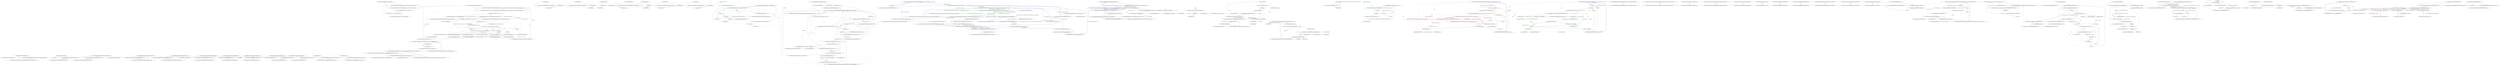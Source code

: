 digraph  {
n0 [label="Entry Humanizer.Tests.DateHumanize.VerifyWithCurrentDate(string, System.TimeSpan, System.Globalization.CultureInfo)", span="11-11", cluster="Humanizer.Tests.DateHumanize.VerifyWithCurrentDate(string, System.TimeSpan, System.Globalization.CultureInfo)"];
n1 [label="var utcNow = DateTime.UtcNow", span="13-13", cluster="Humanizer.Tests.DateHumanize.VerifyWithCurrentDate(string, System.TimeSpan, System.Globalization.CultureInfo)"];
n3 [label="VerifyWithDate(expectedString, deltaFromNow, culture, localNow, utcNow)", span="17-17", cluster="Humanizer.Tests.DateHumanize.VerifyWithCurrentDate(string, System.TimeSpan, System.Globalization.CultureInfo)"];
n2 [label="var localNow = DateTime.Now", span="14-14", cluster="Humanizer.Tests.DateHumanize.VerifyWithCurrentDate(string, System.TimeSpan, System.Globalization.CultureInfo)"];
n4 [label="Exit Humanizer.Tests.DateHumanize.VerifyWithCurrentDate(string, System.TimeSpan, System.Globalization.CultureInfo)", span="11-11", cluster="Humanizer.Tests.DateHumanize.VerifyWithCurrentDate(string, System.TimeSpan, System.Globalization.CultureInfo)"];
n5 [label="Entry Humanizer.Tests.DateHumanize.VerifyWithDate(string, System.TimeSpan, System.Globalization.CultureInfo, System.DateTime, System.DateTime)", span="28-28", cluster="Humanizer.Tests.DateHumanize.VerifyWithDate(string, System.TimeSpan, System.Globalization.CultureInfo, System.DateTime, System.DateTime)"];
n6 [label="Entry Humanizer.Tests.DateHumanize.VerifyWithDateInjection(string, System.TimeSpan, System.Globalization.CultureInfo)", span="20-20", cluster="Humanizer.Tests.DateHumanize.VerifyWithDateInjection(string, System.TimeSpan, System.Globalization.CultureInfo)"];
n7 [label="var utcNow = new DateTime(2013, 6, 20, 9, 58, 22, DateTimeKind.Utc)", span="22-22", cluster="Humanizer.Tests.DateHumanize.VerifyWithDateInjection(string, System.TimeSpan, System.Globalization.CultureInfo)"];
n9 [label="VerifyWithDate(expectedString, deltaFromNow, culture, now, utcNow)", span="25-25", cluster="Humanizer.Tests.DateHumanize.VerifyWithDateInjection(string, System.TimeSpan, System.Globalization.CultureInfo)"];
n8 [label="var now = new DateTime(2013, 6, 20, 11, 58, 22, DateTimeKind.Local)", span="23-23", cluster="Humanizer.Tests.DateHumanize.VerifyWithDateInjection(string, System.TimeSpan, System.Globalization.CultureInfo)"];
n11 [label="Entry System.DateTime.DateTime(int, int, int, int, int, int, System.DateTimeKind)", span="0-0", cluster="System.DateTime.DateTime(int, int, int, int, int, int, System.DateTimeKind)"];
n10 [label="Exit Humanizer.Tests.DateHumanize.VerifyWithDateInjection(string, System.TimeSpan, System.Globalization.CultureInfo)", span="20-20", cluster="Humanizer.Tests.DateHumanize.VerifyWithDateInjection(string, System.TimeSpan, System.Globalization.CultureInfo)"];
n12 [label="Assert.Equal(expectedString, baseDateUtc.Add(deltaFromBase).Humanize(utcDate: true, dateToCompareAgainst: baseDateUtc, culture: culture))", span="30-30", cluster="Humanizer.Tests.DateHumanize.VerifyWithDate(string, System.TimeSpan, System.Globalization.CultureInfo, System.DateTime, System.DateTime)"];
n13 [label="Assert.Equal(expectedString, baseDate.Add(deltaFromBase).Humanize(false, baseDate, culture: culture))", span="31-31", cluster="Humanizer.Tests.DateHumanize.VerifyWithDate(string, System.TimeSpan, System.Globalization.CultureInfo, System.DateTime, System.DateTime)"];
n15 [label="Entry System.DateTime.Add(System.TimeSpan)", span="0-0", cluster="System.DateTime.Add(System.TimeSpan)"];
n16 [label="Entry System.DateTime.Humanize(bool, System.DateTime?, System.Globalization.CultureInfo)", span="19-19", cluster="System.DateTime.Humanize(bool, System.DateTime?, System.Globalization.CultureInfo)"];
n17 [label="Entry Unk.Equal", span="", cluster="Unk.Equal"];
n14 [label="Exit Humanizer.Tests.DateHumanize.VerifyWithDate(string, System.TimeSpan, System.Globalization.CultureInfo, System.DateTime, System.DateTime)", span="28-28", cluster="Humanizer.Tests.DateHumanize.VerifyWithDate(string, System.TimeSpan, System.Globalization.CultureInfo, System.DateTime, System.DateTime)"];
n18 [label="Entry Humanizer.Tests.DateHumanize.Verify(string, int, Humanizer.Localisation.TimeUnit, Humanizer.Localisation.Tense, double?, System.Globalization.CultureInfo, System.DateTime?, System.DateTime?)", span="34-34", cluster="Humanizer.Tests.DateHumanize.Verify(string, int, Humanizer.Localisation.TimeUnit, Humanizer.Localisation.Tense, double?, System.Globalization.CultureInfo, System.DateTime?, System.DateTime?)"];
n19 [label="precision.HasValue", span="36-36", cluster="Humanizer.Tests.DateHumanize.Verify(string, int, Humanizer.Localisation.TimeUnit, Humanizer.Localisation.Tense, double?, System.Globalization.CultureInfo, System.DateTime?, System.DateTime?)"];
n20 [label="Configurator.DateTimeHumanizeStrategy = new PrecisionDateTimeHumanizeStrategy(precision.Value)", span="37-37", cluster="Humanizer.Tests.DateHumanize.Verify(string, int, Humanizer.Localisation.TimeUnit, Humanizer.Localisation.Tense, double?, System.Globalization.CultureInfo, System.DateTime?, System.DateTime?)"];
n23 [label="unit = Math.Abs(unit)", span="42-42", cluster="Humanizer.Tests.DateHumanize.Verify(string, int, Humanizer.Localisation.TimeUnit, Humanizer.Localisation.Tense, double?, System.Globalization.CultureInfo, System.DateTime?, System.DateTime?)"];
n24 [label="tense == Tense.Past", span="44-44", cluster="Humanizer.Tests.DateHumanize.Verify(string, int, Humanizer.Localisation.TimeUnit, Humanizer.Localisation.Tense, double?, System.Globalization.CultureInfo, System.DateTime?, System.DateTime?)"];
n26 [label=timeUnit, span="47-47", cluster="Humanizer.Tests.DateHumanize.Verify(string, int, Humanizer.Localisation.TimeUnit, Humanizer.Localisation.Tense, double?, System.Globalization.CultureInfo, System.DateTime?, System.DateTime?)"];
n41 [label="baseDate == null", span="72-72", cluster="Humanizer.Tests.DateHumanize.Verify(string, int, Humanizer.Localisation.TimeUnit, Humanizer.Localisation.Tense, double?, System.Globalization.CultureInfo, System.DateTime?, System.DateTime?)"];
n42 [label="VerifyWithCurrentDate(expectedString, deltaFromNow, culture)", span="74-74", cluster="Humanizer.Tests.DateHumanize.Verify(string, int, Humanizer.Localisation.TimeUnit, Humanizer.Localisation.Tense, double?, System.Globalization.CultureInfo, System.DateTime?, System.DateTime?)"];
n43 [label="VerifyWithDateInjection(expectedString, deltaFromNow, culture)", span="75-75", cluster="Humanizer.Tests.DateHumanize.Verify(string, int, Humanizer.Localisation.TimeUnit, Humanizer.Localisation.Tense, double?, System.Globalization.CultureInfo, System.DateTime?, System.DateTime?)"];
n44 [label="VerifyWithDate(expectedString, deltaFromNow, culture, baseDate.Value, baseDateUtc.Value)", span="79-79", cluster="Humanizer.Tests.DateHumanize.Verify(string, int, Humanizer.Localisation.TimeUnit, Humanizer.Localisation.Tense, double?, System.Globalization.CultureInfo, System.DateTime?, System.DateTime?)"];
n21 [label="Configurator.DateTimeHumanizeStrategy = new DefaultDateTimeHumanizeStrategy()", span="39-39", cluster="Humanizer.Tests.DateHumanize.Verify(string, int, Humanizer.Localisation.TimeUnit, Humanizer.Localisation.Tense, double?, System.Globalization.CultureInfo, System.DateTime?, System.DateTime?)"];
n22 [label="var deltaFromNow = new TimeSpan()", span="41-41", cluster="Humanizer.Tests.DateHumanize.Verify(string, int, Humanizer.Localisation.TimeUnit, Humanizer.Localisation.Tense, double?, System.Globalization.CultureInfo, System.DateTime?, System.DateTime?)"];
n47 [label="Entry Humanizer.DateTimeHumanizeStrategy.DefaultDateTimeHumanizeStrategy.DefaultDateTimeHumanizeStrategy()", span="8-8", cluster="Humanizer.DateTimeHumanizeStrategy.DefaultDateTimeHumanizeStrategy.DefaultDateTimeHumanizeStrategy()"];
n46 [label="Entry Humanizer.DateTimeHumanizeStrategy.PrecisionDateTimeHumanizeStrategy.PrecisionDateTimeHumanizeStrategy(double)", span="16-16", cluster="Humanizer.DateTimeHumanizeStrategy.PrecisionDateTimeHumanizeStrategy.PrecisionDateTimeHumanizeStrategy(double)"];
n48 [label="Entry System.TimeSpan.TimeSpan()", span="0-0", cluster="System.TimeSpan.TimeSpan()"];
n49 [label="Entry System.Math.Abs(int)", span="0-0", cluster="System.Math.Abs(int)"];
n25 [label="unit = -unit", span="45-45", cluster="Humanizer.Tests.DateHumanize.Verify(string, int, Humanizer.Localisation.TimeUnit, Humanizer.Localisation.Tense, double?, System.Globalization.CultureInfo, System.DateTime?, System.DateTime?)"];
n28 [label="deltaFromNow = TimeSpan.FromMilliseconds(unit)", span="50-50", cluster="Humanizer.Tests.DateHumanize.Verify(string, int, Humanizer.Localisation.TimeUnit, Humanizer.Localisation.Tense, double?, System.Globalization.CultureInfo, System.DateTime?, System.DateTime?)"];
n30 [label="deltaFromNow = TimeSpan.FromSeconds(unit)", span="53-53", cluster="Humanizer.Tests.DateHumanize.Verify(string, int, Humanizer.Localisation.TimeUnit, Humanizer.Localisation.Tense, double?, System.Globalization.CultureInfo, System.DateTime?, System.DateTime?)"];
n32 [label="deltaFromNow = TimeSpan.FromMinutes(unit)", span="56-56", cluster="Humanizer.Tests.DateHumanize.Verify(string, int, Humanizer.Localisation.TimeUnit, Humanizer.Localisation.Tense, double?, System.Globalization.CultureInfo, System.DateTime?, System.DateTime?)"];
n34 [label="deltaFromNow = TimeSpan.FromHours(unit)", span="59-59", cluster="Humanizer.Tests.DateHumanize.Verify(string, int, Humanizer.Localisation.TimeUnit, Humanizer.Localisation.Tense, double?, System.Globalization.CultureInfo, System.DateTime?, System.DateTime?)"];
n36 [label="deltaFromNow = TimeSpan.FromDays(unit)", span="62-62", cluster="Humanizer.Tests.DateHumanize.Verify(string, int, Humanizer.Localisation.TimeUnit, Humanizer.Localisation.Tense, double?, System.Globalization.CultureInfo, System.DateTime?, System.DateTime?)"];
n38 [label="deltaFromNow = TimeSpan.FromDays(unit*31)", span="65-65", cluster="Humanizer.Tests.DateHumanize.Verify(string, int, Humanizer.Localisation.TimeUnit, Humanizer.Localisation.Tense, double?, System.Globalization.CultureInfo, System.DateTime?, System.DateTime?)"];
n40 [label="deltaFromNow = TimeSpan.FromDays(unit*366)", span="68-68", cluster="Humanizer.Tests.DateHumanize.Verify(string, int, Humanizer.Localisation.TimeUnit, Humanizer.Localisation.Tense, double?, System.Globalization.CultureInfo, System.DateTime?, System.DateTime?)"];
n27 [label="TimeUnit.Millisecond", span="49-49", cluster="Humanizer.Tests.DateHumanize.Verify(string, int, Humanizer.Localisation.TimeUnit, Humanizer.Localisation.Tense, double?, System.Globalization.CultureInfo, System.DateTime?, System.DateTime?)"];
n29 [label="TimeUnit.Second", span="52-52", cluster="Humanizer.Tests.DateHumanize.Verify(string, int, Humanizer.Localisation.TimeUnit, Humanizer.Localisation.Tense, double?, System.Globalization.CultureInfo, System.DateTime?, System.DateTime?)"];
n31 [label="TimeUnit.Minute", span="55-55", cluster="Humanizer.Tests.DateHumanize.Verify(string, int, Humanizer.Localisation.TimeUnit, Humanizer.Localisation.Tense, double?, System.Globalization.CultureInfo, System.DateTime?, System.DateTime?)"];
n33 [label="TimeUnit.Hour", span="58-58", cluster="Humanizer.Tests.DateHumanize.Verify(string, int, Humanizer.Localisation.TimeUnit, Humanizer.Localisation.Tense, double?, System.Globalization.CultureInfo, System.DateTime?, System.DateTime?)"];
n35 [label="TimeUnit.Day", span="61-61", cluster="Humanizer.Tests.DateHumanize.Verify(string, int, Humanizer.Localisation.TimeUnit, Humanizer.Localisation.Tense, double?, System.Globalization.CultureInfo, System.DateTime?, System.DateTime?)"];
n37 [label="TimeUnit.Month", span="64-64", cluster="Humanizer.Tests.DateHumanize.Verify(string, int, Humanizer.Localisation.TimeUnit, Humanizer.Localisation.Tense, double?, System.Globalization.CultureInfo, System.DateTime?, System.DateTime?)"];
n39 [label="TimeUnit.Year", span="67-67", cluster="Humanizer.Tests.DateHumanize.Verify(string, int, Humanizer.Localisation.TimeUnit, Humanizer.Localisation.Tense, double?, System.Globalization.CultureInfo, System.DateTime?, System.DateTime?)"];
n51 [label="Entry System.TimeSpan.FromSeconds(double)", span="0-0", cluster="System.TimeSpan.FromSeconds(double)"];
n52 [label="Entry System.TimeSpan.FromMinutes(double)", span="0-0", cluster="System.TimeSpan.FromMinutes(double)"];
n53 [label="Entry System.TimeSpan.FromHours(double)", span="0-0", cluster="System.TimeSpan.FromHours(double)"];
n50 [label="Entry System.TimeSpan.FromMilliseconds(double)", span="0-0", cluster="System.TimeSpan.FromMilliseconds(double)"];
n54 [label="Entry System.TimeSpan.FromDays(double)", span="0-0", cluster="System.TimeSpan.FromDays(double)"];
n45 [label="Exit Humanizer.Tests.DateHumanize.Verify(string, int, Humanizer.Localisation.TimeUnit, Humanizer.Localisation.Tense, double?, System.Globalization.CultureInfo, System.DateTime?, System.DateTime?)", span="34-34", cluster="Humanizer.Tests.DateHumanize.Verify(string, int, Humanizer.Localisation.TimeUnit, Humanizer.Localisation.Tense, double?, System.Globalization.CultureInfo, System.DateTime?, System.DateTime?)"];
m0_7 [label="Entry Humanizer.Localisation.Formatters.RussianFormatter.RussianFormatter()", span="4-4", cluster="Humanizer.Localisation.Formatters.RussianFormatter.RussianFormatter()", file="Configurator.cs"];
m0_3 [label="Entry Humanizer.Localisation.Formatters.RomanianFormatter.RomanianFormatter()", span="2-2", cluster="Humanizer.Localisation.Formatters.RomanianFormatter.RomanianFormatter()", file="Configurator.cs"];
m0_19 [label="Entry Humanizer.Localisation.Formatters.CzechSlovakPolishFormatter.CzechSlovakPolishFormatter()", span="2-2", cluster="Humanizer.Localisation.Formatters.CzechSlovakPolishFormatter.CzechSlovakPolishFormatter()", file="Configurator.cs"];
m0_15 [label="Entry Humanizer.Localisation.Formatters.HebrewFormatter.HebrewFormatter()", span="2-2", cluster="Humanizer.Localisation.Formatters.HebrewFormatter.HebrewFormatter()", file="Configurator.cs"];
m0_11 [label="Entry Humanizer.Localisation.Formatters.ArabicFormatter.ArabicFormatter()", span="2-2", cluster="Humanizer.Localisation.Formatters.ArabicFormatter.ArabicFormatter()", file="Configurator.cs"];
m0_23 [label="Entry lambda expression", span="22-22", cluster="lambda expression", file="Configurator.cs"];
m0_0 [label="Entry lambda expression", span="16-16", cluster="lambda expression", file="Configurator.cs"];
m0_1 [label="new RomanianFormatter()", span="16-16", cluster="lambda expression", file="Configurator.cs"];
m0_2 [label="Exit lambda expression", span="16-16", cluster="lambda expression", file="Configurator.cs"];
m0_4 [label="Entry lambda expression", span="17-17", cluster="lambda expression", file="Configurator.cs"];
m0_5 [label="new RussianFormatter()", span="17-17", cluster="lambda expression", file="Configurator.cs"];
m0_6 [label="Exit lambda expression", span="17-17", cluster="lambda expression", file="Configurator.cs"];
m0_8 [label="Entry lambda expression", span="18-18", cluster="lambda expression", file="Configurator.cs"];
m0_9 [label="new ArabicFormatter()", span="18-18", cluster="lambda expression", file="Configurator.cs"];
m0_10 [label="Exit lambda expression", span="18-18", cluster="lambda expression", file="Configurator.cs"];
m0_12 [label="Entry lambda expression", span="19-19", cluster="lambda expression", file="Configurator.cs"];
m0_13 [label="new HebrewFormatter()", span="19-19", cluster="lambda expression", file="Configurator.cs"];
m0_14 [label="Exit lambda expression", span="19-19", cluster="lambda expression", file="Configurator.cs"];
m0_16 [label="Entry lambda expression", span="20-20", cluster="lambda expression", file="Configurator.cs"];
m0_17 [label="new CzechSlovakPolishFormatter()", span="20-20", cluster="lambda expression", file="Configurator.cs"];
m0_18 [label="Exit lambda expression", span="20-20", cluster="lambda expression", file="Configurator.cs"];
m0_20 [label="Entry lambda expression", span="21-21", cluster="lambda expression", file="Configurator.cs"];
m0_21 [label="new CzechSlovakPolishFormatter()", span="21-21", cluster="lambda expression", file="Configurator.cs"];
m0_22 [label="Exit lambda expression", span="21-21", cluster="lambda expression", file="Configurator.cs"];
m0_24 [label="new CzechSlovakPolishFormatter()", span="22-22", cluster="lambda expression", file="Configurator.cs"];
m0_25 [label="Exit lambda expression", span="22-22", cluster="lambda expression", file="Configurator.cs"];
m1_15 [label="Entry System.Globalization.TextInfo.ToLower(string)", span="0-0", cluster="System.Globalization.TextInfo.ToLower(string)", file="DateHumanizeTests.cs"];
m1_14 [label="Entry System.Globalization.TextInfo.ToTitleCase(string)", span="0-0", cluster="System.Globalization.TextInfo.ToTitleCase(string)", file="DateHumanizeTests.cs"];
m1_8 [label="LetterCasing.Sentence", span="29-29", cluster="Humanizer.CasingExtensions.ApplyCase(string, Humanizer.LetterCasing)", file="DateHumanizeTests.cs", color=green, community=0];
m1_0 [label="Entry Humanizer.CasingExtensions.ApplyCase(string, Humanizer.LetterCasing)", span="16-16", cluster="Humanizer.CasingExtensions.ApplyCase(string, Humanizer.LetterCasing)", file="DateHumanizeTests.cs"];
m1_1 [label=casing, span="18-18", cluster="Humanizer.CasingExtensions.ApplyCase(string, Humanizer.LetterCasing)", file="DateHumanizeTests.cs"];
m1_2 [label="LetterCasing.Title", span="20-20", cluster="Humanizer.CasingExtensions.ApplyCase(string, Humanizer.LetterCasing)", file="DateHumanizeTests.cs", color=green, community=0];
m1_3 [label="return CultureInfo.CurrentCulture.TextInfo.ToTitleCase(input);", span="21-21", cluster="Humanizer.CasingExtensions.ApplyCase(string, Humanizer.LetterCasing)", file="DateHumanizeTests.cs", color=green, community=0];
m1_4 [label="LetterCasing.Lower", span="23-23", cluster="Humanizer.CasingExtensions.ApplyCase(string, Humanizer.LetterCasing)", file="DateHumanizeTests.cs", color=green, community=0];
m1_5 [label="Entry string.Substring(int, int)", span="0-0", cluster="string.Substring(int, int)", color=green, community=0, file="DateHumanizeTests.cs"];
m1_7 [label="Entry string.Substring(int)", span="0-0", cluster="string.Substring(int)", color=green, community=0, file="DateHumanizeTests.cs"];
m1_6 [label="Entry string.ToUpper()", span="0-0", cluster="string.ToUpper()", color=green, community=0, file="DateHumanizeTests.cs"];
m1_9 [label="input.Length >= 1", span="30-30", cluster="Humanizer.CasingExtensions.ApplyCase(string, Humanizer.LetterCasing)", file="DateHumanizeTests.cs"];
m1_10 [label="return String.Concat(input.Substring(0, 1).ToUpper(), input.Substring(1));", span="31-31", cluster="Humanizer.CasingExtensions.ApplyCase(string, Humanizer.LetterCasing)", file="DateHumanizeTests.cs"];
m1_11 [label="return input.ToUpper();", span="33-33", cluster="Humanizer.CasingExtensions.ApplyCase(string, Humanizer.LetterCasing)", file="DateHumanizeTests.cs"];
m1_12 [label="throw new ArgumentOutOfRangeException(''casing'');", span="36-36", cluster="Humanizer.CasingExtensions.ApplyCase(string, Humanizer.LetterCasing)", file="DateHumanizeTests.cs"];
m1_13 [label="Exit Humanizer.CasingExtensions.ApplyCase(string, Humanizer.LetterCasing)", span="16-16", cluster="Humanizer.CasingExtensions.ApplyCase(string, Humanizer.LetterCasing)", file="DateHumanizeTests.cs"];
m1_20 [label="Entry System.ArgumentOutOfRangeException.ArgumentOutOfRangeException(string)", span="0-0", cluster="System.ArgumentOutOfRangeException.ArgumentOutOfRangeException(string)", file="DateHumanizeTests.cs"];
m2_31 [label="Entry System.TimeSpan.TimeSpan(long)", span="0-0", cluster="System.TimeSpan.TimeSpan(long)", file="DefaultDateTimeHumanizeStrategy.cs"];
m2_32 [label="Entry System.Math.Abs(long)", span="0-0", cluster="System.Math.Abs(long)", file="DefaultDateTimeHumanizeStrategy.cs"];
m2_36 [label="Entry System.Convert.ToInt32(double)", span="0-0", cluster="System.Convert.ToInt32(double)", file="DefaultDateTimeHumanizeStrategy.cs"];
m2_33 [label="Entry Humanizer.Localisation.Formatters.IFormatter.DateHumanize(Humanizer.Localisation.TimeUnit, Humanizer.Localisation.Tense, int)", span="10-10", cluster="Humanizer.Localisation.Formatters.IFormatter.DateHumanize(Humanizer.Localisation.TimeUnit, Humanizer.Localisation.Tense, int)", file="DefaultDateTimeHumanizeStrategy.cs"];
m2_35 [label="Entry System.Math.Floor(double)", span="0-0", cluster="System.Math.Floor(double)", file="DefaultDateTimeHumanizeStrategy.cs"];
m2_0 [label="Entry Humanizer.DateTimeHumanizeStrategy.DefaultDateTimeHumanizeStrategy.Humanize(System.DateTime, System.DateTime)", span="18-18", cluster="Humanizer.DateTimeHumanizeStrategy.DefaultDateTimeHumanizeStrategy.Humanize(System.DateTime, System.DateTime)", file="DefaultDateTimeHumanizeStrategy.cs"];
m2_1 [label="var tense = input > comparisonBase ? Tense.Future : Tense.Past", span="20-20", cluster="Humanizer.DateTimeHumanizeStrategy.DefaultDateTimeHumanizeStrategy.Humanize(System.DateTime, System.DateTime)", file="DefaultDateTimeHumanizeStrategy.cs"];
m2_2 [label="var ts = new TimeSpan(Math.Abs(comparisonBase.Ticks - input.Ticks))", span="21-21", cluster="Humanizer.DateTimeHumanizeStrategy.DefaultDateTimeHumanizeStrategy.Humanize(System.DateTime, System.DateTime)", file="DefaultDateTimeHumanizeStrategy.cs"];
m2_20 [label="comparisonBase.Date.AddMonths(tense == Tense.Future ? 1 : -1) == input.Date", span="49-49", cluster="Humanizer.DateTimeHumanizeStrategy.DefaultDateTimeHumanizeStrategy.Humanize(System.DateTime, System.DateTime)", file="DefaultDateTimeHumanizeStrategy.cs"];
m2_4 [label="return Configurator.Formatter.DateHumanize(TimeUnit.Millisecond, tense, 0);", span="24-24", cluster="Humanizer.DateTimeHumanizeStrategy.DefaultDateTimeHumanizeStrategy.Humanize(System.DateTime, System.DateTime)", file="DefaultDateTimeHumanizeStrategy.cs"];
m2_6 [label="return Configurator.Formatter.DateHumanize(TimeUnit.Second, tense, ts.Seconds);", span="27-27", cluster="Humanizer.DateTimeHumanizeStrategy.DefaultDateTimeHumanizeStrategy.Humanize(System.DateTime, System.DateTime)", file="DefaultDateTimeHumanizeStrategy.cs"];
m2_8 [label="return Configurator.Formatter.DateHumanize(TimeUnit.Minute, tense, 1);", span="30-30", cluster="Humanizer.DateTimeHumanizeStrategy.DefaultDateTimeHumanizeStrategy.Humanize(System.DateTime, System.DateTime)", file="DefaultDateTimeHumanizeStrategy.cs"];
m2_10 [label="return Configurator.Formatter.DateHumanize(TimeUnit.Minute, tense, ts.Minutes);", span="33-33", cluster="Humanizer.DateTimeHumanizeStrategy.DefaultDateTimeHumanizeStrategy.Humanize(System.DateTime, System.DateTime)", file="DefaultDateTimeHumanizeStrategy.cs"];
m2_12 [label="return Configurator.Formatter.DateHumanize(TimeUnit.Hour, tense, 1);", span="36-36", cluster="Humanizer.DateTimeHumanizeStrategy.DefaultDateTimeHumanizeStrategy.Humanize(System.DateTime, System.DateTime)", file="DefaultDateTimeHumanizeStrategy.cs"];
m2_14 [label="return Configurator.Formatter.DateHumanize(TimeUnit.Hour, tense, ts.Hours);", span="39-39", cluster="Humanizer.DateTimeHumanizeStrategy.DefaultDateTimeHumanizeStrategy.Humanize(System.DateTime, System.DateTime)", file="DefaultDateTimeHumanizeStrategy.cs"];
m2_16 [label="return Configurator.Formatter.DateHumanize(TimeUnit.Day, tense, 1);", span="42-42", cluster="Humanizer.DateTimeHumanizeStrategy.DefaultDateTimeHumanizeStrategy.Humanize(System.DateTime, System.DateTime)", file="DefaultDateTimeHumanizeStrategy.cs"];
m2_18 [label="return Configurator.Formatter.DateHumanize(TimeUnit.Day, tense, ts.Days);", span="45-45", cluster="Humanizer.DateTimeHumanizeStrategy.DefaultDateTimeHumanizeStrategy.Humanize(System.DateTime, System.DateTime)", file="DefaultDateTimeHumanizeStrategy.cs"];
m2_21 [label="return Configurator.Formatter.DateHumanize(TimeUnit.Month, tense, 1);", span="50-50", cluster="Humanizer.DateTimeHumanizeStrategy.DefaultDateTimeHumanizeStrategy.Humanize(System.DateTime, System.DateTime)", file="DefaultDateTimeHumanizeStrategy.cs"];
m2_22 [label="return Configurator.Formatter.DateHumanize(TimeUnit.Day, tense, ts.Days);", span="51-51", cluster="Humanizer.DateTimeHumanizeStrategy.DefaultDateTimeHumanizeStrategy.Humanize(System.DateTime, System.DateTime)", file="DefaultDateTimeHumanizeStrategy.cs"];
m2_25 [label="return Configurator.Formatter.DateHumanize(TimeUnit.Month, tense, months);", span="57-57", cluster="Humanizer.DateTimeHumanizeStrategy.DefaultDateTimeHumanizeStrategy.Humanize(System.DateTime, System.DateTime)", file="DefaultDateTimeHumanizeStrategy.cs"];
m2_29 [label="return Configurator.Formatter.DateHumanize(TimeUnit.Year, tense, years);", span="63-63", cluster="Humanizer.DateTimeHumanizeStrategy.DefaultDateTimeHumanizeStrategy.Humanize(System.DateTime, System.DateTime)", file="DefaultDateTimeHumanizeStrategy.cs"];
m2_3 [label="ts.TotalMilliseconds < 500", span="23-23", cluster="Humanizer.DateTimeHumanizeStrategy.DefaultDateTimeHumanizeStrategy.Humanize(System.DateTime, System.DateTime)", file="DefaultDateTimeHumanizeStrategy.cs"];
m2_5 [label="ts.TotalSeconds < 60", span="26-26", cluster="Humanizer.DateTimeHumanizeStrategy.DefaultDateTimeHumanizeStrategy.Humanize(System.DateTime, System.DateTime)", file="DefaultDateTimeHumanizeStrategy.cs"];
m2_7 [label="ts.TotalSeconds < 120", span="29-29", cluster="Humanizer.DateTimeHumanizeStrategy.DefaultDateTimeHumanizeStrategy.Humanize(System.DateTime, System.DateTime)", file="DefaultDateTimeHumanizeStrategy.cs"];
m2_9 [label="ts.TotalMinutes < 45", span="32-32", cluster="Humanizer.DateTimeHumanizeStrategy.DefaultDateTimeHumanizeStrategy.Humanize(System.DateTime, System.DateTime)", file="DefaultDateTimeHumanizeStrategy.cs"];
m2_11 [label="ts.TotalMinutes < 90", span="35-35", cluster="Humanizer.DateTimeHumanizeStrategy.DefaultDateTimeHumanizeStrategy.Humanize(System.DateTime, System.DateTime)", file="DefaultDateTimeHumanizeStrategy.cs"];
m2_13 [label="ts.TotalHours < 24", span="38-38", cluster="Humanizer.DateTimeHumanizeStrategy.DefaultDateTimeHumanizeStrategy.Humanize(System.DateTime, System.DateTime)", file="DefaultDateTimeHumanizeStrategy.cs"];
m2_15 [label="ts.TotalHours < 48", span="41-41", cluster="Humanizer.DateTimeHumanizeStrategy.DefaultDateTimeHumanizeStrategy.Humanize(System.DateTime, System.DateTime)", file="DefaultDateTimeHumanizeStrategy.cs"];
m2_17 [label="ts.TotalDays < 28", span="44-44", cluster="Humanizer.DateTimeHumanizeStrategy.DefaultDateTimeHumanizeStrategy.Humanize(System.DateTime, System.DateTime)", file="DefaultDateTimeHumanizeStrategy.cs"];
m2_19 [label="ts.TotalDays >= 28 && ts.TotalDays < 30", span="47-47", cluster="Humanizer.DateTimeHumanizeStrategy.DefaultDateTimeHumanizeStrategy.Humanize(System.DateTime, System.DateTime)", file="DefaultDateTimeHumanizeStrategy.cs"];
m2_23 [label="ts.TotalDays < 345", span="54-54", cluster="Humanizer.DateTimeHumanizeStrategy.DefaultDateTimeHumanizeStrategy.Humanize(System.DateTime, System.DateTime)", file="DefaultDateTimeHumanizeStrategy.cs"];
m2_24 [label="int months = Convert.ToInt32(Math.Floor(ts.TotalDays / 29.5))", span="56-56", cluster="Humanizer.DateTimeHumanizeStrategy.DefaultDateTimeHumanizeStrategy.Humanize(System.DateTime, System.DateTime)", file="DefaultDateTimeHumanizeStrategy.cs"];
m2_26 [label="int years = Convert.ToInt32(Math.Floor(ts.TotalDays / 365))", span="60-60", cluster="Humanizer.DateTimeHumanizeStrategy.DefaultDateTimeHumanizeStrategy.Humanize(System.DateTime, System.DateTime)", file="DefaultDateTimeHumanizeStrategy.cs"];
m2_27 [label="years == 0", span="61-61", cluster="Humanizer.DateTimeHumanizeStrategy.DefaultDateTimeHumanizeStrategy.Humanize(System.DateTime, System.DateTime)", file="DefaultDateTimeHumanizeStrategy.cs"];
m2_28 [label="years = 1", span="61-61", cluster="Humanizer.DateTimeHumanizeStrategy.DefaultDateTimeHumanizeStrategy.Humanize(System.DateTime, System.DateTime)", file="DefaultDateTimeHumanizeStrategy.cs"];
m2_30 [label="Exit Humanizer.DateTimeHumanizeStrategy.DefaultDateTimeHumanizeStrategy.Humanize(System.DateTime, System.DateTime)", span="18-18", cluster="Humanizer.DateTimeHumanizeStrategy.DefaultDateTimeHumanizeStrategy.Humanize(System.DateTime, System.DateTime)", file="DefaultDateTimeHumanizeStrategy.cs"];
m2_34 [label="Entry System.DateTime.AddMonths(int)", span="0-0", cluster="System.DateTime.AddMonths(int)", file="DefaultDateTimeHumanizeStrategy.cs"];
m3_30 [label="Entry Humanizer.Localisation.Formatters.DefaultFormatter.GetResourceKey(string, int)", span="57-57", cluster="Humanizer.Localisation.Formatters.DefaultFormatter.GetResourceKey(string, int)", file="DefaultFormatter.cs"];
m3_32 [label="return resourceKey;", span="59-59", cluster="Humanizer.Localisation.Formatters.DefaultFormatter.GetResourceKey(string, int)", file="DefaultFormatter.cs"];
m3_33 [label="Exit Humanizer.Localisation.Formatters.DefaultFormatter.GetResourceKey(string, int)", span="57-57", cluster="Humanizer.Localisation.Formatters.DefaultFormatter.GetResourceKey(string, int)", file="DefaultFormatter.cs"];
m3_4 [label="Entry Humanizer.Localisation.Formatters.DefaultFormatter.DateHumanize(Humanizer.Localisation.TimeUnit, Humanizer.Localisation.Tense, int)", span="16-16", cluster="Humanizer.Localisation.Formatters.DefaultFormatter.DateHumanize(Humanizer.Localisation.TimeUnit, Humanizer.Localisation.Tense, int)", file="DefaultFormatter.cs"];
m3_5 [label="return GetResourceForDate(timeUnit, timeUnitTense, unit);", span="18-18", cluster="Humanizer.Localisation.Formatters.DefaultFormatter.DateHumanize(Humanizer.Localisation.TimeUnit, Humanizer.Localisation.Tense, int)", color=green, community=0, file="DefaultFormatter.cs"];
m3_6 [label="Exit Humanizer.Localisation.Formatters.DefaultFormatter.DateHumanize(Humanizer.Localisation.TimeUnit, Humanizer.Localisation.Tense, int)", span="16-16", cluster="Humanizer.Localisation.Formatters.DefaultFormatter.DateHumanize(Humanizer.Localisation.TimeUnit, Humanizer.Localisation.Tense, int)", file="DefaultFormatter.cs"];
m3_17 [label="Entry Humanizer.Localisation.ResourceKeys.DateHumanize.GetResourceKey(Humanizer.Localisation.TimeUnit, Humanizer.Localisation.Tense, int)", span="27-27", cluster="Humanizer.Localisation.ResourceKeys.DateHumanize.GetResourceKey(Humanizer.Localisation.TimeUnit, Humanizer.Localisation.Tense, int)", file="DefaultFormatter.cs"];
m3_3 [label="Entry Humanizer.Localisation.Formatters.DefaultFormatter.GetResourceForDate(Humanizer.Localisation.TimeUnit, Humanizer.Localisation.Tense, int)", span="35-35", cluster="Humanizer.Localisation.Formatters.DefaultFormatter.GetResourceForDate(Humanizer.Localisation.TimeUnit, Humanizer.Localisation.Tense, int)", file="DefaultFormatter.cs"];
m3_14 [label="string resourceKey = ResourceKeys.DateHumanize.GetResourceKey(unit, timeUnitTense: timeUnitTense, count: count)", span="37-37", cluster="Humanizer.Localisation.Formatters.DefaultFormatter.GetResourceForDate(Humanizer.Localisation.TimeUnit, Humanizer.Localisation.Tense, int)", color=green, community=0, file="DefaultFormatter.cs"];
m3_15 [label="return count == 1 ? Format(resourceKey) : Format(resourceKey, count);", span="38-38", cluster="Humanizer.Localisation.Formatters.DefaultFormatter.GetResourceForDate(Humanizer.Localisation.TimeUnit, Humanizer.Localisation.Tense, int)", color=green, community=0, file="DefaultFormatter.cs"];
m3_16 [label="Exit Humanizer.Localisation.Formatters.DefaultFormatter.GetResourceForDate(Humanizer.Localisation.TimeUnit, Humanizer.Localisation.Tense, int)", span="35-35", cluster="Humanizer.Localisation.Formatters.DefaultFormatter.GetResourceForDate(Humanizer.Localisation.TimeUnit, Humanizer.Localisation.Tense, int)", file="DefaultFormatter.cs"];
m3_11 [label="Entry Humanizer.Localisation.Formatters.DefaultFormatter.TimeSpanHumanize(Humanizer.Localisation.TimeUnit, int)", span="30-30", cluster="Humanizer.Localisation.Formatters.DefaultFormatter.TimeSpanHumanize(Humanizer.Localisation.TimeUnit, int)", file="DefaultFormatter.cs"];
m3_12 [label="return GetResourceForTimeSpan(timeUnit, unit);", span="32-32", cluster="Humanizer.Localisation.Formatters.DefaultFormatter.TimeSpanHumanize(Humanizer.Localisation.TimeUnit, int)", file="DefaultFormatter.cs"];
m3_13 [label="Exit Humanizer.Localisation.Formatters.DefaultFormatter.TimeSpanHumanize(Humanizer.Localisation.TimeUnit, int)", span="30-30", cluster="Humanizer.Localisation.Formatters.DefaultFormatter.TimeSpanHumanize(Humanizer.Localisation.TimeUnit, int)", file="DefaultFormatter.cs"];
m3_27 [label="Entry Humanizer.Localisation.Resources.GetResource(string)", span="16-16", cluster="Humanizer.Localisation.Resources.GetResource(string)", file="DefaultFormatter.cs"];
m3_19 [label="Entry Humanizer.Localisation.Formatters.DefaultFormatter.Format(string, int)", span="52-52", cluster="Humanizer.Localisation.Formatters.DefaultFormatter.Format(string, int)", file="DefaultFormatter.cs"];
m3_28 [label="return Resources.GetResource(GetResourceKey(resourceKey, number)).FormatWith(number);", span="54-54", cluster="Humanizer.Localisation.Formatters.DefaultFormatter.Format(string, int)", file="DefaultFormatter.cs"];
m3_29 [label="Exit Humanizer.Localisation.Formatters.DefaultFormatter.Format(string, int)", span="52-52", cluster="Humanizer.Localisation.Formatters.DefaultFormatter.Format(string, int)", file="DefaultFormatter.cs"];
m3_10 [label="Entry Humanizer.Localisation.Formatters.DefaultFormatter.GetResourceForTimeSpan(Humanizer.Localisation.TimeUnit, int)", span="41-41", cluster="Humanizer.Localisation.Formatters.DefaultFormatter.GetResourceForTimeSpan(Humanizer.Localisation.TimeUnit, int)", file="DefaultFormatter.cs"];
m3_21 [label="return count == 1 ? Format(resourceKey) : Format(resourceKey, count);", span="44-44", cluster="Humanizer.Localisation.Formatters.DefaultFormatter.GetResourceForTimeSpan(Humanizer.Localisation.TimeUnit, int)", file="DefaultFormatter.cs"];
m3_20 [label="string resourceKey = ResourceKeys.TimeSpanHumanize.GetResourceKey(unit, count)", span="43-43", cluster="Humanizer.Localisation.Formatters.DefaultFormatter.GetResourceForTimeSpan(Humanizer.Localisation.TimeUnit, int)", file="DefaultFormatter.cs"];
m3_22 [label="Exit Humanizer.Localisation.Formatters.DefaultFormatter.GetResourceForTimeSpan(Humanizer.Localisation.TimeUnit, int)", span="41-41", cluster="Humanizer.Localisation.Formatters.DefaultFormatter.GetResourceForTimeSpan(Humanizer.Localisation.TimeUnit, int)", file="DefaultFormatter.cs"];
m3_31 [label="Entry string.FormatWith(params object[])", span="15-15", cluster="string.FormatWith(params object[])", file="DefaultFormatter.cs"];
m3_18 [label="Entry Humanizer.Localisation.Formatters.DefaultFormatter.Format(string)", span="47-47", cluster="Humanizer.Localisation.Formatters.DefaultFormatter.Format(string)", file="DefaultFormatter.cs"];
m3_24 [label="return Resources.GetResource(GetResourceKey(resourceKey));", span="49-49", cluster="Humanizer.Localisation.Formatters.DefaultFormatter.Format(string)", file="DefaultFormatter.cs"];
m3_25 [label="Exit Humanizer.Localisation.Formatters.DefaultFormatter.Format(string)", span="47-47", cluster="Humanizer.Localisation.Formatters.DefaultFormatter.Format(string)", file="DefaultFormatter.cs"];
m3_23 [label="Entry Humanizer.Localisation.ResourceKeys.TimeSpanHumanize.GetResourceKey(Humanizer.Localisation.TimeUnit, int)", span="19-19", cluster="Humanizer.Localisation.ResourceKeys.TimeSpanHumanize.GetResourceKey(Humanizer.Localisation.TimeUnit, int)", file="DefaultFormatter.cs"];
m3_26 [label="Entry Humanizer.Localisation.Formatters.DefaultFormatter.GetResourceKey(string)", span="62-62", cluster="Humanizer.Localisation.Formatters.DefaultFormatter.GetResourceKey(string)", file="DefaultFormatter.cs"];
m3_34 [label="return resourceKey;", span="64-64", cluster="Humanizer.Localisation.Formatters.DefaultFormatter.GetResourceKey(string)", color=green, community=0, file="DefaultFormatter.cs"];
m3_35 [label="Exit Humanizer.Localisation.Formatters.DefaultFormatter.GetResourceKey(string)", span="62-62", cluster="Humanizer.Localisation.Formatters.DefaultFormatter.GetResourceKey(string)", file="DefaultFormatter.cs"];
m3_7 [label="Entry Humanizer.Localisation.Formatters.DefaultFormatter.TimeSpanHumanize_Zero()", span="25-25", cluster="Humanizer.Localisation.Formatters.DefaultFormatter.TimeSpanHumanize_Zero()", file="DefaultFormatter.cs"];
m3_8 [label="return GetResourceForTimeSpan(TimeUnit.Millisecond, 0);", span="27-27", cluster="Humanizer.Localisation.Formatters.DefaultFormatter.TimeSpanHumanize_Zero()", file="DefaultFormatter.cs"];
m3_9 [label="Exit Humanizer.Localisation.Formatters.DefaultFormatter.TimeSpanHumanize_Zero()", span="25-25", cluster="Humanizer.Localisation.Formatters.DefaultFormatter.TimeSpanHumanize_Zero()", file="DefaultFormatter.cs"];
m3_0 [label="Entry Humanizer.Localisation.Formatters.DefaultFormatter.DateHumanize_Now()", span="11-11", cluster="Humanizer.Localisation.Formatters.DefaultFormatter.DateHumanize_Now()", file="DefaultFormatter.cs"];
m3_1 [label="return GetResourceForDate(TimeUnit.Millisecond, Tense.Past, 0);", span="13-13", cluster="Humanizer.Localisation.Formatters.DefaultFormatter.DateHumanize_Now()", file="DefaultFormatter.cs"];
m3_2 [label="Exit Humanizer.Localisation.Formatters.DefaultFormatter.DateHumanize_Now()", span="11-11", cluster="Humanizer.Localisation.Formatters.DefaultFormatter.DateHumanize_Now()", file="DefaultFormatter.cs"];
m3_36 [label="Humanizer.Localisation.Formatters.DefaultFormatter", span="", file="DefaultFormatter.cs"];
m4_0 [label="Entry Humanizer.EnumDehumanizeExtensions.DehumanizeTo<TTargetEnum>(string)", span="15-15", cluster="Humanizer.EnumDehumanizeExtensions.DehumanizeTo<TTargetEnum>(string)", file="EnumDehumanizeExtensions.cs"];
m4_1 [label="return (TTargetEnum)DehumanizeToPrivate(input, typeof(TTargetEnum), OnNoMatch.ThrowsException);", span="18-18", cluster="Humanizer.EnumDehumanizeExtensions.DehumanizeTo<TTargetEnum>(string)", file="EnumDehumanizeExtensions.cs"];
m4_2 [label="Exit Humanizer.EnumDehumanizeExtensions.DehumanizeTo<TTargetEnum>(string)", span="15-15", cluster="Humanizer.EnumDehumanizeExtensions.DehumanizeTo<TTargetEnum>(string)", file="EnumDehumanizeExtensions.cs"];
m4_4 [label="Entry Humanizer.EnumDehumanizeExtensions.DehumanizeTo(string, System.Type, Humanizer.OnNoMatch)", span="30-30", cluster="Humanizer.EnumDehumanizeExtensions.DehumanizeTo(string, System.Type, Humanizer.OnNoMatch)", file="EnumDehumanizeExtensions.cs"];
m4_5 [label="return (Enum)DehumanizeToPrivate(input, targetEnum, onNoMatch);", span="32-32", cluster="Humanizer.EnumDehumanizeExtensions.DehumanizeTo(string, System.Type, Humanizer.OnNoMatch)", file="EnumDehumanizeExtensions.cs"];
m4_6 [label="Exit Humanizer.EnumDehumanizeExtensions.DehumanizeTo(string, System.Type, Humanizer.OnNoMatch)", span="30-30", cluster="Humanizer.EnumDehumanizeExtensions.DehumanizeTo(string, System.Type, Humanizer.OnNoMatch)", file="EnumDehumanizeExtensions.cs"];
m4_3 [label="Entry Humanizer.EnumDehumanizeExtensions.DehumanizeToPrivate(string, System.Type, Humanizer.OnNoMatch)", span="35-35", cluster="Humanizer.EnumDehumanizeExtensions.DehumanizeToPrivate(string, System.Type, Humanizer.OnNoMatch)", file="EnumDehumanizeExtensions.cs"];
m4_7 [label="var match = Enum.GetValues(targetEnum).Cast<Enum>().FirstOrDefault(value => string.Equals(value.Humanize(), input, StringComparison.OrdinalIgnoreCase))", span="37-37", cluster="Humanizer.EnumDehumanizeExtensions.DehumanizeToPrivate(string, System.Type, Humanizer.OnNoMatch)", file="EnumDehumanizeExtensions.cs"];
m4_8 [label="match == null && onNoMatch == OnNoMatch.ThrowsException", span="39-39", cluster="Humanizer.EnumDehumanizeExtensions.DehumanizeToPrivate(string, System.Type, Humanizer.OnNoMatch)", file="EnumDehumanizeExtensions.cs"];
m4_9 [label="throw new NoMatchFoundException(''Couldn't find any enum member that matches the string '' + input);", span="40-40", cluster="Humanizer.EnumDehumanizeExtensions.DehumanizeToPrivate(string, System.Type, Humanizer.OnNoMatch)", file="EnumDehumanizeExtensions.cs"];
m4_10 [label="return match;", span="42-42", cluster="Humanizer.EnumDehumanizeExtensions.DehumanizeToPrivate(string, System.Type, Humanizer.OnNoMatch)", file="EnumDehumanizeExtensions.cs"];
m4_11 [label="Exit Humanizer.EnumDehumanizeExtensions.DehumanizeToPrivate(string, System.Type, Humanizer.OnNoMatch)", span="35-35", cluster="Humanizer.EnumDehumanizeExtensions.DehumanizeToPrivate(string, System.Type, Humanizer.OnNoMatch)", file="EnumDehumanizeExtensions.cs"];
m4_12 [label="Entry System.Enum.GetValues(System.Type)", span="0-0", cluster="System.Enum.GetValues(System.Type)", file="EnumDehumanizeExtensions.cs"];
m4_13 [label="Entry System.Collections.IEnumerable.Cast<TResult>()", span="0-0", cluster="System.Collections.IEnumerable.Cast<TResult>()", file="EnumDehumanizeExtensions.cs"];
m4_15 [label="Entry Humanizer.NoMatchFoundException.NoMatchFoundException(string)", span="13-13", cluster="Humanizer.NoMatchFoundException.NoMatchFoundException(string)", file="EnumDehumanizeExtensions.cs"];
m4_19 [label="Entry System.Enum.Humanize()", span="15-15", cluster="System.Enum.Humanize()", file="EnumDehumanizeExtensions.cs"];
m4_16 [label="Entry lambda expression", span="37-37", cluster="lambda expression", file="EnumDehumanizeExtensions.cs"];
m4_17 [label="string.Equals(value.Humanize(), input, StringComparison.OrdinalIgnoreCase)", span="37-37", cluster="lambda expression", file="EnumDehumanizeExtensions.cs"];
m4_18 [label="Exit lambda expression", span="37-37", cluster="lambda expression", file="EnumDehumanizeExtensions.cs"];
m4_20 [label="Entry string.Equals(string, string, System.StringComparison)", span="0-0", cluster="string.Equals(string, string, System.StringComparison)", file="EnumDehumanizeExtensions.cs"];
m4_14 [label="Entry Unk.FirstOrDefault", span="", cluster="Unk.FirstOrDefault", file="EnumDehumanizeExtensions.cs"];
m4_21 [label=string, span="", file="EnumDehumanizeExtensions.cs"];
m5_16 [label="Entry string.Humanize()", span="44-44", cluster="string.Humanize()", file="EnumHumanizeExtensions.cs"];
m5_25 [label="Entry System.Reflection.MemberInfo.GetCustomAttributes(bool)", span="0-0", cluster="System.Reflection.MemberInfo.GetCustomAttributes(bool)", file="EnumHumanizeExtensions.cs"];
m5_34 [label="Entry string.ApplyCase(Humanizer.LetterCasing)", span="15-15", cluster="string.ApplyCase(Humanizer.LetterCasing)", file="EnumHumanizeExtensions.cs"];
m5_13 [label="Entry System.Enum.ToString()", span="0-0", cluster="System.Enum.ToString()", file="EnumHumanizeExtensions.cs"];
m5_28 [label="Entry Unk.GetValue", span="", cluster="Unk.GetValue", file="EnumHumanizeExtensions.cs"];
m5_30 [label="Entry Humanizer.EnumHumanizeExtensions.Humanize(System.Enum, Humanizer.LetterCasing)", span="53-53", cluster="Humanizer.EnumHumanizeExtensions.Humanize(System.Enum, Humanizer.LetterCasing)", file="EnumHumanizeExtensions.cs"];
m5_31 [label="var humanizedEnum = Humanize(input)", span="55-55", cluster="Humanizer.EnumHumanizeExtensions.Humanize(System.Enum, Humanizer.LetterCasing)", file="EnumHumanizeExtensions.cs"];
m5_32 [label="return humanizedEnum.ApplyCase(casing);", span="57-57", cluster="Humanizer.EnumHumanizeExtensions.Humanize(System.Enum, Humanizer.LetterCasing)", file="EnumHumanizeExtensions.cs"];
m5_33 [label="Exit Humanizer.EnumHumanizeExtensions.Humanize(System.Enum, Humanizer.LetterCasing)", span="53-53", cluster="Humanizer.EnumHumanizeExtensions.Humanize(System.Enum, Humanizer.LetterCasing)", file="EnumHumanizeExtensions.cs"];
m5_14 [label="Entry System.Type.GetMember(string)", span="0-0", cluster="System.Type.GetMember(string)", file="EnumHumanizeExtensions.cs"];
m5_15 [label="Entry Humanizer.EnumHumanizeExtensions.GetCustomDescription(System.Reflection.MemberInfo)", span="32-32", cluster="Humanizer.EnumHumanizeExtensions.GetCustomDescription(System.Reflection.MemberInfo)", file="EnumHumanizeExtensions.cs"];
m5_17 [label="var attrs = memberInfo.GetCustomAttributes(true)", span="34-34", cluster="Humanizer.EnumHumanizeExtensions.GetCustomDescription(System.Reflection.MemberInfo)", file="EnumHumanizeExtensions.cs"];
m5_18 [label=attrs, span="36-36", cluster="Humanizer.EnumHumanizeExtensions.GetCustomDescription(System.Reflection.MemberInfo)", file="EnumHumanizeExtensions.cs"];
m5_19 [label="var attrType = attr.GetType()", span="38-38", cluster="Humanizer.EnumHumanizeExtensions.GetCustomDescription(System.Reflection.MemberInfo)", file="EnumHumanizeExtensions.cs"];
m5_23 [label="return null;", span="44-44", cluster="Humanizer.EnumHumanizeExtensions.GetCustomDescription(System.Reflection.MemberInfo)", file="EnumHumanizeExtensions.cs"];
m5_22 [label="return descriptionProperty.GetValue(attr, null).ToString();", span="41-41", cluster="Humanizer.EnumHumanizeExtensions.GetCustomDescription(System.Reflection.MemberInfo)", file="EnumHumanizeExtensions.cs"];
m5_20 [label="var descriptionProperty = attrType.GetProperties().FirstOrDefault(DescriptionProperty)", span="39-39", cluster="Humanizer.EnumHumanizeExtensions.GetCustomDescription(System.Reflection.MemberInfo)", file="EnumHumanizeExtensions.cs"];
m5_21 [label="descriptionProperty != null", span="40-40", cluster="Humanizer.EnumHumanizeExtensions.GetCustomDescription(System.Reflection.MemberInfo)", file="EnumHumanizeExtensions.cs"];
m5_24 [label="Exit Humanizer.EnumHumanizeExtensions.GetCustomDescription(System.Reflection.MemberInfo)", span="32-32", cluster="Humanizer.EnumHumanizeExtensions.GetCustomDescription(System.Reflection.MemberInfo)", file="EnumHumanizeExtensions.cs"];
m5_26 [label="Entry System.Type.GetProperties()", span="0-0", cluster="System.Type.GetProperties()", file="EnumHumanizeExtensions.cs"];
m5_12 [label="Entry object.GetType()", span="0-0", cluster="object.GetType()", file="EnumHumanizeExtensions.cs"];
m5_0 [label="Entry lambda expression", span="8-8", cluster="lambda expression", file="EnumHumanizeExtensions.cs"];
m5_1 [label="p.Name == ''Description'' && p.PropertyType == typeof (string)", span="8-8", cluster="lambda expression", file="EnumHumanizeExtensions.cs"];
m5_2 [label="Exit lambda expression", span="8-8", cluster="lambda expression", file="EnumHumanizeExtensions.cs"];
m5_27 [label="Entry Unk.FirstOrDefault", span="", cluster="Unk.FirstOrDefault", file="EnumHumanizeExtensions.cs"];
m5_29 [label="Entry Unk.ToString", span="", cluster="Unk.ToString", file="EnumHumanizeExtensions.cs"];
m5_3 [label="Entry Humanizer.EnumHumanizeExtensions.Humanize(System.Enum)", span="15-15", cluster="Humanizer.EnumHumanizeExtensions.Humanize(System.Enum)", file="EnumHumanizeExtensions.cs"];
m5_4 [label="Type type = input.GetType()", span="17-17", cluster="Humanizer.EnumHumanizeExtensions.Humanize(System.Enum)", file="EnumHumanizeExtensions.cs"];
m5_5 [label="var memInfo = type.GetMember(input.ToString())", span="18-18", cluster="Humanizer.EnumHumanizeExtensions.Humanize(System.Enum)", file="EnumHumanizeExtensions.cs"];
m5_10 [label="return input.ToString().Humanize();", span="28-28", cluster="Humanizer.EnumHumanizeExtensions.Humanize(System.Enum)", file="EnumHumanizeExtensions.cs"];
m5_6 [label="memInfo.Length > 0", span="20-20", cluster="Humanizer.EnumHumanizeExtensions.Humanize(System.Enum)", file="EnumHumanizeExtensions.cs"];
m5_7 [label="var customDescription = GetCustomDescription(memInfo[0])", span="22-22", cluster="Humanizer.EnumHumanizeExtensions.Humanize(System.Enum)", file="EnumHumanizeExtensions.cs"];
m5_8 [label="customDescription != null", span="24-24", cluster="Humanizer.EnumHumanizeExtensions.Humanize(System.Enum)", file="EnumHumanizeExtensions.cs"];
m5_9 [label="return customDescription;", span="25-25", cluster="Humanizer.EnumHumanizeExtensions.Humanize(System.Enum)", file="EnumHumanizeExtensions.cs"];
m5_11 [label="Exit Humanizer.EnumHumanizeExtensions.Humanize(System.Enum)", span="15-15", cluster="Humanizer.EnumHumanizeExtensions.Humanize(System.Enum)", file="EnumHumanizeExtensions.cs"];
m6_9 [label="Entry string.Substring(int, int)", span="0-0", cluster="string.Substring(int, int)", file="FixedLengthTruncator.cs"];
m6_0 [label="Entry Humanizer.FixedLengthTruncator.Truncate(string, int, string)", span="7-7", cluster="Humanizer.FixedLengthTruncator.Truncate(string, int, string)", file="FixedLengthTruncator.cs"];
m6_1 [label="value == null", span="9-9", cluster="Humanizer.FixedLengthTruncator.Truncate(string, int, string)", file="FixedLengthTruncator.cs"];
m6_3 [label="value.Length == 0", span="12-12", cluster="Humanizer.FixedLengthTruncator.Truncate(string, int, string)", file="FixedLengthTruncator.cs"];
m6_4 [label="return value;", span="13-13", cluster="Humanizer.FixedLengthTruncator.Truncate(string, int, string)", file="FixedLengthTruncator.cs"];
m6_5 [label="truncationString == null || truncationString.Length > length", span="15-15", cluster="Humanizer.FixedLengthTruncator.Truncate(string, int, string)", file="FixedLengthTruncator.cs"];
m6_6 [label="return value.Substring(0, length);", span="16-16", cluster="Humanizer.FixedLengthTruncator.Truncate(string, int, string)", color=green, community=0, file="FixedLengthTruncator.cs"];
m6_7 [label="return value.Length > length ? value.Substring(0, length - truncationString.Length) + truncationString : value;", span="18-18", cluster="Humanizer.FixedLengthTruncator.Truncate(string, int, string)", color=green, community=0, file="FixedLengthTruncator.cs"];
m6_2 [label="return null;", span="10-10", cluster="Humanizer.FixedLengthTruncator.Truncate(string, int, string)", file="FixedLengthTruncator.cs"];
m6_8 [label="Exit Humanizer.FixedLengthTruncator.Truncate(string, int, string)", span="7-7", cluster="Humanizer.FixedLengthTruncator.Truncate(string, int, string)", file="FixedLengthTruncator.cs"];
m7_0 [label="Entry Humanizer.FixedNumberOfCharactersTruncator.Truncate(string, int, string)", span="10-10", cluster="Humanizer.FixedNumberOfCharactersTruncator.Truncate(string, int, string)", file="FixedNumberOfCharactersTruncator.cs"];
m7_1 [label="value == null", span="12-12", cluster="Humanizer.FixedNumberOfCharactersTruncator.Truncate(string, int, string)", file="FixedNumberOfCharactersTruncator.cs"];
m7_3 [label="value.Length == 0", span="15-15", cluster="Humanizer.FixedNumberOfCharactersTruncator.Truncate(string, int, string)", file="FixedNumberOfCharactersTruncator.cs"];
m7_4 [label="return value;", span="16-16", cluster="Humanizer.FixedNumberOfCharactersTruncator.Truncate(string, int, string)", file="FixedNumberOfCharactersTruncator.cs"];
m7_5 [label="truncationString == null || truncationString.Length > length", span="18-18", cluster="Humanizer.FixedNumberOfCharactersTruncator.Truncate(string, int, string)", file="FixedNumberOfCharactersTruncator.cs"];
m7_6 [label="return value.Substring(0, length);", span="19-19", cluster="Humanizer.FixedNumberOfCharactersTruncator.Truncate(string, int, string)", color=red, community=0, file="FixedNumberOfCharactersTruncator.cs"];
m7_8 [label="var numberOfCharactersEqualToTruncateLength = value.ToCharArray().Count(Char.IsLetterOrDigit) == length", span="23-23", cluster="Humanizer.FixedNumberOfCharactersTruncator.Truncate(string, int, string)", color=red, community=0, file="FixedNumberOfCharactersTruncator.cs"];
m7_10 [label="i < value.Length - truncationString.Length", span="25-25", cluster="Humanizer.FixedNumberOfCharactersTruncator.Truncate(string, int, string)", file="FixedNumberOfCharactersTruncator.cs"];
m7_11 [label="Char.IsLetterOrDigit(value[i])", span="27-27", cluster="Humanizer.FixedNumberOfCharactersTruncator.Truncate(string, int, string)", file="FixedNumberOfCharactersTruncator.cs"];
m7_13 [label="numberOfCharactersEqualToTruncateLength && alphaNumericalCharactersProcessed == length", span="30-30", cluster="Humanizer.FixedNumberOfCharactersTruncator.Truncate(string, int, string)", color=red, community=0, file="FixedNumberOfCharactersTruncator.cs"];
m7_14 [label="return value;", span="31-31", cluster="Humanizer.FixedNumberOfCharactersTruncator.Truncate(string, int, string)", color=red, community=0, file="FixedNumberOfCharactersTruncator.cs"];
m7_15 [label="!numberOfCharactersEqualToTruncateLength && alphaNumericalCharactersProcessed + truncationString.Length == length", span="33-33", cluster="Humanizer.FixedNumberOfCharactersTruncator.Truncate(string, int, string)", color=red, community=0, file="FixedNumberOfCharactersTruncator.cs"];
m7_16 [label="return value.Substring(0, i + 1) + truncationString;", span="34-34", cluster="Humanizer.FixedNumberOfCharactersTruncator.Truncate(string, int, string)", file="FixedNumberOfCharactersTruncator.cs"];
m7_18 [label="return value;", span="37-37", cluster="Humanizer.FixedNumberOfCharactersTruncator.Truncate(string, int, string)", file="FixedNumberOfCharactersTruncator.cs"];
m7_2 [label="return null;", span="13-13", cluster="Humanizer.FixedNumberOfCharactersTruncator.Truncate(string, int, string)", file="FixedNumberOfCharactersTruncator.cs"];
m7_7 [label="var alphaNumericalCharactersProcessed = 0", span="21-21", cluster="Humanizer.FixedNumberOfCharactersTruncator.Truncate(string, int, string)", file="FixedNumberOfCharactersTruncator.cs"];
m7_12 [label="alphaNumericalCharactersProcessed++", span="28-28", cluster="Humanizer.FixedNumberOfCharactersTruncator.Truncate(string, int, string)", file="FixedNumberOfCharactersTruncator.cs"];
m7_9 [label="var i = 0", span="25-25", cluster="Humanizer.FixedNumberOfCharactersTruncator.Truncate(string, int, string)", file="FixedNumberOfCharactersTruncator.cs"];
m7_17 [label="i++", span="25-25", cluster="Humanizer.FixedNumberOfCharactersTruncator.Truncate(string, int, string)", file="FixedNumberOfCharactersTruncator.cs"];
m7_19 [label="Exit Humanizer.FixedNumberOfCharactersTruncator.Truncate(string, int, string)", span="10-10", cluster="Humanizer.FixedNumberOfCharactersTruncator.Truncate(string, int, string)", file="FixedNumberOfCharactersTruncator.cs"];
m7_22 [label="Entry System.Collections.Generic.IEnumerable<TSource>.Count<TSource>(System.Func<TSource, bool>)", span="0-0", cluster="System.Collections.Generic.IEnumerable<TSource>.Count<TSource>(System.Func<TSource, bool>)", file="FixedNumberOfCharactersTruncator.cs"];
m7_23 [label="Entry char.IsLetterOrDigit(char)", span="0-0", cluster="char.IsLetterOrDigit(char)", file="FixedNumberOfCharactersTruncator.cs"];
m7_20 [label="Entry string.Substring(int, int)", span="0-0", cluster="string.Substring(int, int)", file="FixedNumberOfCharactersTruncator.cs"];
m7_21 [label="Entry string.ToCharArray()", span="0-0", cluster="string.ToCharArray()", file="FixedNumberOfCharactersTruncator.cs"];
m8_0 [label="Entry Humanizer.FixedNumberOfWordsTruncator.Truncate(string, int, string)", span="10-10", cluster="Humanizer.FixedNumberOfWordsTruncator.Truncate(string, int, string)", file="FixedNumberOfWordsTruncator.cs"];
m8_1 [label="value == null", span="12-12", cluster="Humanizer.FixedNumberOfWordsTruncator.Truncate(string, int, string)", file="FixedNumberOfWordsTruncator.cs"];
m8_24 [label="Entry char.IsWhiteSpace(char)", span="0-0", cluster="char.IsWhiteSpace(char)", file="FixedNumberOfWordsTruncator.cs"];
m8_22 [label="Entry string.Split(char[], System.StringSplitOptions)", span="0-0", cluster="string.Split(char[], System.StringSplitOptions)", file="FixedNumberOfWordsTruncator.cs"];
m8_8 [label="return value;", span="22-22", cluster="Humanizer.FixedNumberOfWordsTruncator.Truncate(string, int, string)", color=green, community=0, file="FixedNumberOfWordsTruncator.cs"];
m8_7 [label="numberOfWords <= length", span="21-21", cluster="Humanizer.FixedNumberOfWordsTruncator.Truncate(string, int, string)", file="FixedNumberOfWordsTruncator.cs"];
m8_12 [label="Char.IsWhiteSpace(value[i])", span="28-28", cluster="Humanizer.FixedNumberOfWordsTruncator.Truncate(string, int, string)", color=green, community=0, file="FixedNumberOfWordsTruncator.cs"];
m8_11 [label="i < value.Length", span="26-26", cluster="Humanizer.FixedNumberOfWordsTruncator.Truncate(string, int, string)", file="FixedNumberOfWordsTruncator.cs"];
m8_10 [label="var i = 0", span="26-26", cluster="Humanizer.FixedNumberOfWordsTruncator.Truncate(string, int, string)", file="FixedNumberOfWordsTruncator.cs"];
m8_13 [label="!lastCharactersWasWhiteSpace", span="30-30", cluster="Humanizer.FixedNumberOfWordsTruncator.Truncate(string, int, string)", color=green, community=0, file="FixedNumberOfWordsTruncator.cs"];
m8_18 [label="lastCharactersWasWhiteSpace = false", span="40-40", cluster="Humanizer.FixedNumberOfWordsTruncator.Truncate(string, int, string)", file="FixedNumberOfWordsTruncator.cs"];
m8_9 [label="var lastCharactersWasWhiteSpace = true", span="24-24", cluster="Humanizer.FixedNumberOfWordsTruncator.Truncate(string, int, string)", color=green, community=0, file="FixedNumberOfWordsTruncator.cs"];
m8_14 [label="numberOfWordsProcessed++", span="31-31", cluster="Humanizer.FixedNumberOfWordsTruncator.Truncate(string, int, string)", file="FixedNumberOfWordsTruncator.cs"];
m8_15 [label="lastCharactersWasWhiteSpace = true", span="33-33", cluster="Humanizer.FixedNumberOfWordsTruncator.Truncate(string, int, string)", file="FixedNumberOfWordsTruncator.cs"];
m8_3 [label="value.Length == 0", span="15-15", cluster="Humanizer.FixedNumberOfWordsTruncator.Truncate(string, int, string)", file="FixedNumberOfWordsTruncator.cs"];
m8_4 [label="return value;", span="16-16", cluster="Humanizer.FixedNumberOfWordsTruncator.Truncate(string, int, string)", file="FixedNumberOfWordsTruncator.cs"];
m8_6 [label="var numberOfWords = value.Split((char[])null, StringSplitOptions.RemoveEmptyEntries).Count()", span="19-19", cluster="Humanizer.FixedNumberOfWordsTruncator.Truncate(string, int, string)", file="FixedNumberOfWordsTruncator.cs"];
m8_16 [label="numberOfWordsProcessed == length", span="35-35", cluster="Humanizer.FixedNumberOfWordsTruncator.Truncate(string, int, string)", file="FixedNumberOfWordsTruncator.cs"];
m8_17 [label="return value.Substring(0, i) + truncationString;", span="36-36", cluster="Humanizer.FixedNumberOfWordsTruncator.Truncate(string, int, string)", file="FixedNumberOfWordsTruncator.cs"];
m8_20 [label="return value + truncationString;", span="44-44", cluster="Humanizer.FixedNumberOfWordsTruncator.Truncate(string, int, string)", file="FixedNumberOfWordsTruncator.cs"];
m8_2 [label="return null;", span="13-13", cluster="Humanizer.FixedNumberOfWordsTruncator.Truncate(string, int, string)", file="FixedNumberOfWordsTruncator.cs"];
m8_19 [label="i++", span="26-26", cluster="Humanizer.FixedNumberOfWordsTruncator.Truncate(string, int, string)", file="FixedNumberOfWordsTruncator.cs"];
m8_5 [label="var numberOfWordsProcessed = 0", span="18-18", cluster="Humanizer.FixedNumberOfWordsTruncator.Truncate(string, int, string)", file="FixedNumberOfWordsTruncator.cs"];
m8_21 [label="Exit Humanizer.FixedNumberOfWordsTruncator.Truncate(string, int, string)", span="10-10", cluster="Humanizer.FixedNumberOfWordsTruncator.Truncate(string, int, string)", file="FixedNumberOfWordsTruncator.cs"];
m8_25 [label="Entry string.Substring(int, int)", span="0-0", cluster="string.Substring(int, int)", file="FixedNumberOfWordsTruncator.cs"];
m8_23 [label="Entry System.Collections.Generic.IEnumerable<TSource>.Count<TSource>()", span="0-0", cluster="System.Collections.Generic.IEnumerable<TSource>.Count<TSource>()", file="FixedNumberOfWordsTruncator.cs"];
m9_0 [label="Entry Humanizer.DateTimeHumanizeStrategy.IDateTimeHumanizeStrategy.Humanize(System.DateTime, System.DateTime)", span="6-6", cluster="Humanizer.DateTimeHumanizeStrategy.IDateTimeHumanizeStrategy.Humanize(System.DateTime, System.DateTime)", file="IDateTimeHumanizeStrategy.cs"];
m9_1 [label="Exit Humanizer.DateTimeHumanizeStrategy.IDateTimeHumanizeStrategy.Humanize(System.DateTime, System.DateTime)", span="6-6", cluster="Humanizer.DateTimeHumanizeStrategy.IDateTimeHumanizeStrategy.Humanize(System.DateTime, System.DateTime)", file="IDateTimeHumanizeStrategy.cs"];
m10_2 [label="Entry Humanizer.Localisation.Formatters.IFormatter.DateHumanize(Humanizer.Localisation.TimeUnit, Humanizer.Localisation.Tense, int)", span="10-10", cluster="Humanizer.Localisation.Formatters.IFormatter.DateHumanize(Humanizer.Localisation.TimeUnit, Humanizer.Localisation.Tense, int)", file="IFormatter.cs"];
m10_3 [label="Exit Humanizer.Localisation.Formatters.IFormatter.DateHumanize(Humanizer.Localisation.TimeUnit, Humanizer.Localisation.Tense, int)", span="10-10", cluster="Humanizer.Localisation.Formatters.IFormatter.DateHumanize(Humanizer.Localisation.TimeUnit, Humanizer.Localisation.Tense, int)", file="IFormatter.cs"];
m10_0 [label="Entry Humanizer.Localisation.Formatters.IFormatter.DateHumanize_Now()", span="9-9", cluster="Humanizer.Localisation.Formatters.IFormatter.DateHumanize_Now()", file="IFormatter.cs"];
m10_1 [label="Exit Humanizer.Localisation.Formatters.IFormatter.DateHumanize_Now()", span="9-9", cluster="Humanizer.Localisation.Formatters.IFormatter.DateHumanize_Now()", file="IFormatter.cs"];
m10_6 [label="Entry Humanizer.Localisation.Formatters.IFormatter.TimeSpanHumanize(Humanizer.Localisation.TimeUnit, int)", span="13-13", cluster="Humanizer.Localisation.Formatters.IFormatter.TimeSpanHumanize(Humanizer.Localisation.TimeUnit, int)", file="IFormatter.cs"];
m10_7 [label="Exit Humanizer.Localisation.Formatters.IFormatter.TimeSpanHumanize(Humanizer.Localisation.TimeUnit, int)", span="13-13", cluster="Humanizer.Localisation.Formatters.IFormatter.TimeSpanHumanize(Humanizer.Localisation.TimeUnit, int)", file="IFormatter.cs"];
m10_4 [label="Entry Humanizer.Localisation.Formatters.IFormatter.TimeSpanHumanize_Zero()", span="12-12", cluster="Humanizer.Localisation.Formatters.IFormatter.TimeSpanHumanize_Zero()", file="IFormatter.cs"];
m10_5 [label="Exit Humanizer.Localisation.Formatters.IFormatter.TimeSpanHumanize_Zero()", span="12-12", cluster="Humanizer.Localisation.Formatters.IFormatter.TimeSpanHumanize_Zero()", file="IFormatter.cs"];
m11_0 [label="Entry Humanizer.ITruncator.Truncate(string, int, string)", span="14-14", cluster="Humanizer.ITruncator.Truncate(string, int, string)", file="ITruncator.cs"];
m11_1 [label="Exit Humanizer.ITruncator.Truncate(string, int, string)", span="14-14", cluster="Humanizer.ITruncator.Truncate(string, int, string)", file="ITruncator.cs"];
m12_0 [label="Entry Humanizer.NoMatchFoundException.NoMatchFoundException()", span="9-9", cluster="Humanizer.NoMatchFoundException.NoMatchFoundException()", file="NoMatchFoundException.cs"];
m12_1 [label="Exit Humanizer.NoMatchFoundException.NoMatchFoundException()", span="9-9", cluster="Humanizer.NoMatchFoundException.NoMatchFoundException()", file="NoMatchFoundException.cs"];
m12_2 [label="Entry Humanizer.NoMatchFoundException.NoMatchFoundException(string)", span="13-13", cluster="Humanizer.NoMatchFoundException.NoMatchFoundException(string)", file="NoMatchFoundException.cs"];
m12_3 [label="Exit Humanizer.NoMatchFoundException.NoMatchFoundException(string)", span="13-13", cluster="Humanizer.NoMatchFoundException.NoMatchFoundException(string)", file="NoMatchFoundException.cs"];
m12_4 [label="Entry Humanizer.NoMatchFoundException.NoMatchFoundException(string, System.Exception)", span="18-18", cluster="Humanizer.NoMatchFoundException.NoMatchFoundException(string, System.Exception)", file="NoMatchFoundException.cs"];
m12_5 [label="Exit Humanizer.NoMatchFoundException.NoMatchFoundException(string, System.Exception)", span="18-18", cluster="Humanizer.NoMatchFoundException.NoMatchFoundException(string, System.Exception)", file="NoMatchFoundException.cs"];
m13_7 [label="Entry Humanizer.Tests.Localisation.es.NumberToWordsTests.ToOrdinalWords(int, string, Humanizer.GrammaticalGender)", span="56-56", cluster="Humanizer.Tests.Localisation.es.NumberToWordsTests.ToOrdinalWords(int, string, Humanizer.GrammaticalGender)", file="NumberToWordsTests.cs"];
m13_8 [label="Assert.Equal(words, number.ToOrdinalWords(gender))", span="58-58", cluster="Humanizer.Tests.Localisation.es.NumberToWordsTests.ToOrdinalWords(int, string, Humanizer.GrammaticalGender)", file="NumberToWordsTests.cs"];
m13_9 [label="Exit Humanizer.Tests.Localisation.es.NumberToWordsTests.ToOrdinalWords(int, string, Humanizer.GrammaticalGender)", span="56-56", cluster="Humanizer.Tests.Localisation.es.NumberToWordsTests.ToOrdinalWords(int, string, Humanizer.GrammaticalGender)", file="NumberToWordsTests.cs"];
m13_2 [label="Entry Humanizer.Tests.Localisation.es.NumberToWordsTests.ToWords(int, string)", span="45-45", cluster="Humanizer.Tests.Localisation.es.NumberToWordsTests.ToWords(int, string)", file="NumberToWordsTests.cs"];
m13_3 [label="Assert.Equal(expected, number.ToWords())", span="47-47", cluster="Humanizer.Tests.Localisation.es.NumberToWordsTests.ToWords(int, string)", file="NumberToWordsTests.cs"];
m13_4 [label="Exit Humanizer.Tests.Localisation.es.NumberToWordsTests.ToWords(int, string)", span="45-45", cluster="Humanizer.Tests.Localisation.es.NumberToWordsTests.ToWords(int, string)", file="NumberToWordsTests.cs"];
m13_0 [label="Entry Humanizer.Tests.Localisation.es.NumberToWordsTests.NumberToWordsTests()", span="7-7", cluster="Humanizer.Tests.Localisation.es.NumberToWordsTests.NumberToWordsTests()", file="NumberToWordsTests.cs"];
m13_1 [label="Exit Humanizer.Tests.Localisation.es.NumberToWordsTests.NumberToWordsTests()", span="7-7", cluster="Humanizer.Tests.Localisation.es.NumberToWordsTests.NumberToWordsTests()", file="NumberToWordsTests.cs"];
m13_5 [label="Entry int.ToWords()", span="32-32", cluster="int.ToWords()", file="NumberToWordsTests.cs"];
m13_10 [label="Entry int.ToOrdinalWords(Humanizer.GrammaticalGender)", span="79-79", cluster="int.ToOrdinalWords(Humanizer.GrammaticalGender)", file="NumberToWordsTests.cs"];
m14_2 [label="Entry Humanizer.Tests.Localisation.es.OrdinalizeTests.OrdinalizeString(string, string)", span="26-26", cluster="Humanizer.Tests.Localisation.es.OrdinalizeTests.OrdinalizeString(string, string)", file="OrdinalizeTests.cs"];
m14_3 [label="Assert.Equal(number.Ordinalize(GrammaticalGender.Masculine), ordinalized)", span="28-28", cluster="Humanizer.Tests.Localisation.es.OrdinalizeTests.OrdinalizeString(string, string)", file="OrdinalizeTests.cs"];
m14_4 [label="Exit Humanizer.Tests.Localisation.es.OrdinalizeTests.OrdinalizeString(string, string)", span="26-26", cluster="Humanizer.Tests.Localisation.es.OrdinalizeTests.OrdinalizeString(string, string)", file="OrdinalizeTests.cs"];
m14_5 [label="Entry string.Ordinalize(Humanizer.GrammaticalGender)", span="40-40", cluster="string.Ordinalize(Humanizer.GrammaticalGender)", file="OrdinalizeTests.cs"];
m14_13 [label="Entry int.Ordinalize(Humanizer.GrammaticalGender)", span="64-64", cluster="int.Ordinalize(Humanizer.GrammaticalGender)", file="OrdinalizeTests.cs"];
m14_14 [label="Entry Humanizer.Tests.Localisation.es.OrdinalizeTests.OrdinalizeNumberFeminine(int, string)", span="85-85", cluster="Humanizer.Tests.Localisation.es.OrdinalizeTests.OrdinalizeNumberFeminine(int, string)", file="OrdinalizeTests.cs"];
m14_15 [label="Assert.Equal(number.Ordinalize(GrammaticalGender.Feminine), ordinalized)", span="87-87", cluster="Humanizer.Tests.Localisation.es.OrdinalizeTests.OrdinalizeNumberFeminine(int, string)", file="OrdinalizeTests.cs"];
m14_16 [label="Exit Humanizer.Tests.Localisation.es.OrdinalizeTests.OrdinalizeNumberFeminine(int, string)", span="85-85", cluster="Humanizer.Tests.Localisation.es.OrdinalizeTests.OrdinalizeNumberFeminine(int, string)", file="OrdinalizeTests.cs"];
m14_0 [label="Entry Humanizer.Tests.Localisation.es.OrdinalizeTests.OrdinalizeTests()", span="7-7", cluster="Humanizer.Tests.Localisation.es.OrdinalizeTests.OrdinalizeTests()", file="OrdinalizeTests.cs"];
m14_1 [label="Exit Humanizer.Tests.Localisation.es.OrdinalizeTests.OrdinalizeTests()", span="7-7", cluster="Humanizer.Tests.Localisation.es.OrdinalizeTests.OrdinalizeTests()", file="OrdinalizeTests.cs"];
m14_7 [label="Entry Humanizer.Tests.Localisation.es.OrdinalizeTests.OrdinalizeStringFeminine(string, string)", span="45-45", cluster="Humanizer.Tests.Localisation.es.OrdinalizeTests.OrdinalizeStringFeminine(string, string)", file="OrdinalizeTests.cs"];
m14_8 [label="Assert.Equal(number.Ordinalize(GrammaticalGender.Feminine), ordinalized)", span="47-47", cluster="Humanizer.Tests.Localisation.es.OrdinalizeTests.OrdinalizeStringFeminine(string, string)", file="OrdinalizeTests.cs"];
m14_9 [label="Exit Humanizer.Tests.Localisation.es.OrdinalizeTests.OrdinalizeStringFeminine(string, string)", span="45-45", cluster="Humanizer.Tests.Localisation.es.OrdinalizeTests.OrdinalizeStringFeminine(string, string)", file="OrdinalizeTests.cs"];
m14_10 [label="Entry Humanizer.Tests.Localisation.es.OrdinalizeTests.OrdinalizeNumber(int, string)", span="65-65", cluster="Humanizer.Tests.Localisation.es.OrdinalizeTests.OrdinalizeNumber(int, string)", file="OrdinalizeTests.cs"];
m14_11 [label="Assert.Equal(number.Ordinalize(GrammaticalGender.Masculine), ordinalized)", span="67-67", cluster="Humanizer.Tests.Localisation.es.OrdinalizeTests.OrdinalizeNumber(int, string)", file="OrdinalizeTests.cs"];
m14_12 [label="Exit Humanizer.Tests.Localisation.es.OrdinalizeTests.OrdinalizeNumber(int, string)", span="65-65", cluster="Humanizer.Tests.Localisation.es.OrdinalizeTests.OrdinalizeNumber(int, string)", file="OrdinalizeTests.cs"];
m15_4 [label="Entry System.ArgumentOutOfRangeException.ArgumentOutOfRangeException(string)", span="0-0", cluster="System.ArgumentOutOfRangeException.ArgumentOutOfRangeException(string)", file="ResourceKeys.Common.cs"];
m15_0 [label="Entry Humanizer.Localisation.ResourceKeys.ValidateRange(int)", span="9-9", cluster="Humanizer.Localisation.ResourceKeys.ValidateRange(int)", file="ResourceKeys.Common.cs"];
m15_1 [label="count < 0", span="11-11", cluster="Humanizer.Localisation.ResourceKeys.ValidateRange(int)", file="ResourceKeys.Common.cs"];
m15_2 [label="throw new ArgumentOutOfRangeException(''count'');", span="12-12", cluster="Humanizer.Localisation.ResourceKeys.ValidateRange(int)", file="ResourceKeys.Common.cs"];
m15_3 [label="Exit Humanizer.Localisation.ResourceKeys.ValidateRange(int)", span="9-9", cluster="Humanizer.Localisation.ResourceKeys.ValidateRange(int)", file="ResourceKeys.Common.cs"];
m16_0 [label="Entry Humanizer.Localisation.ResourceKeys.DateHumanize.GetResourceKey(Humanizer.Localisation.TimeUnit, Humanizer.Localisation.Tense, int)", span="27-27", cluster="Humanizer.Localisation.ResourceKeys.DateHumanize.GetResourceKey(Humanizer.Localisation.TimeUnit, Humanizer.Localisation.Tense, int)", file="ResourceKeys.DateHumanize.cs"];
m16_1 [label="ValidateRange(count)", span="29-29", cluster="Humanizer.Localisation.ResourceKeys.DateHumanize.GetResourceKey(Humanizer.Localisation.TimeUnit, Humanizer.Localisation.Tense, int)", file="ResourceKeys.DateHumanize.cs"];
m16_2 [label="count == 0", span="31-31", cluster="Humanizer.Localisation.ResourceKeys.DateHumanize.GetResourceKey(Humanizer.Localisation.TimeUnit, Humanizer.Localisation.Tense, int)", file="ResourceKeys.DateHumanize.cs"];
m16_4 [label="var singularity = count == 1 ? Single : Multiple", span="34-34", cluster="Humanizer.Localisation.ResourceKeys.DateHumanize.GetResourceKey(Humanizer.Localisation.TimeUnit, Humanizer.Localisation.Tense, int)", file="ResourceKeys.DateHumanize.cs"];
m16_5 [label="var tense = timeUnitTense == Tense.Future ? FromNow : Ago", span="35-35", cluster="Humanizer.Localisation.ResourceKeys.DateHumanize.GetResourceKey(Humanizer.Localisation.TimeUnit, Humanizer.Localisation.Tense, int)", file="ResourceKeys.DateHumanize.cs"];
m16_6 [label="var unit = timeUnit.ToString().ToQuantity(count, ShowQuantityAs.None)", span="36-36", cluster="Humanizer.Localisation.ResourceKeys.DateHumanize.GetResourceKey(Humanizer.Localisation.TimeUnit, Humanizer.Localisation.Tense, int)", file="ResourceKeys.DateHumanize.cs"];
m16_3 [label="return Now;", span="32-32", cluster="Humanizer.Localisation.ResourceKeys.DateHumanize.GetResourceKey(Humanizer.Localisation.TimeUnit, Humanizer.Localisation.Tense, int)", file="ResourceKeys.DateHumanize.cs"];
m16_7 [label="return DateTimeFormat.FormatWith(singularity, unit, tense);", span="37-37", cluster="Humanizer.Localisation.ResourceKeys.DateHumanize.GetResourceKey(Humanizer.Localisation.TimeUnit, Humanizer.Localisation.Tense, int)", file="ResourceKeys.DateHumanize.cs"];
m16_8 [label="Exit Humanizer.Localisation.ResourceKeys.DateHumanize.GetResourceKey(Humanizer.Localisation.TimeUnit, Humanizer.Localisation.Tense, int)", span="27-27", cluster="Humanizer.Localisation.ResourceKeys.DateHumanize.GetResourceKey(Humanizer.Localisation.TimeUnit, Humanizer.Localisation.Tense, int)", file="ResourceKeys.DateHumanize.cs"];
m16_9 [label="Entry Humanizer.Localisation.ResourceKeys.ValidateRange(int)", span="9-9", cluster="Humanizer.Localisation.ResourceKeys.ValidateRange(int)", file="ResourceKeys.DateHumanize.cs"];
m16_11 [label="Entry string.ToQuantity(int, Humanizer.ShowQuantityAs)", span="46-46", cluster="string.ToQuantity(int, Humanizer.ShowQuantityAs)", file="ResourceKeys.DateHumanize.cs"];
m16_10 [label="Entry System.Enum.ToString()", span="0-0", cluster="System.Enum.ToString()", file="ResourceKeys.DateHumanize.cs"];
m16_12 [label="Entry string.FormatWith(params object[])", span="15-15", cluster="string.FormatWith(params object[])", file="ResourceKeys.DateHumanize.cs"];
m17_7 [label="Entry string.FormatWith(params object[])", span="15-15", cluster="string.FormatWith(params object[])", file="ResourceKeys.TimeSpanHumanize.cs"];
m17_6 [label="Entry Humanizer.Localisation.ResourceKeys.ValidateRange(int)", span="9-9", cluster="Humanizer.Localisation.ResourceKeys.ValidateRange(int)", file="ResourceKeys.TimeSpanHumanize.cs"];
m17_0 [label="Entry Humanizer.Localisation.ResourceKeys.TimeSpanHumanize.GetResourceKey(Humanizer.Localisation.TimeUnit, int)", span="19-19", cluster="Humanizer.Localisation.ResourceKeys.TimeSpanHumanize.GetResourceKey(Humanizer.Localisation.TimeUnit, int)", file="ResourceKeys.TimeSpanHumanize.cs"];
m17_1 [label="ValidateRange(count)", span="21-21", cluster="Humanizer.Localisation.ResourceKeys.TimeSpanHumanize.GetResourceKey(Humanizer.Localisation.TimeUnit, int)", file="ResourceKeys.TimeSpanHumanize.cs"];
m17_2 [label="count == 0", span="23-23", cluster="Humanizer.Localisation.ResourceKeys.TimeSpanHumanize.GetResourceKey(Humanizer.Localisation.TimeUnit, int)", file="ResourceKeys.TimeSpanHumanize.cs"];
m17_4 [label="return TimeSpanFormat.FormatWith(count == 1 ? Single : Multiple, unit, count == 1 ? '''' : ''s'');", span="26-26", cluster="Humanizer.Localisation.ResourceKeys.TimeSpanHumanize.GetResourceKey(Humanizer.Localisation.TimeUnit, int)", file="ResourceKeys.TimeSpanHumanize.cs"];
m17_3 [label="return Zero;", span="24-24", cluster="Humanizer.Localisation.ResourceKeys.TimeSpanHumanize.GetResourceKey(Humanizer.Localisation.TimeUnit, int)", file="ResourceKeys.TimeSpanHumanize.cs"];
m17_5 [label="Exit Humanizer.Localisation.ResourceKeys.TimeSpanHumanize.GetResourceKey(Humanizer.Localisation.TimeUnit, int)", span="19-19", cluster="Humanizer.Localisation.ResourceKeys.TimeSpanHumanize.GetResourceKey(Humanizer.Localisation.TimeUnit, int)", file="ResourceKeys.TimeSpanHumanize.cs"];
m18_19 [label="Entry System.ArgumentNullException.ArgumentNullException(string)", span="0-0", cluster="System.ArgumentNullException.ArgumentNullException(string)", file="RomanNumeralExtensions.cs"];
m18_20 [label="Entry string.Trim()", span="0-0", cluster="string.Trim()", file="RomanNumeralExtensions.cs"];
m18_22 [label="Entry Humanizer.RomanNumeralExtensions.IsInvalidRomanNumeral(string)", span="104-104", cluster="Humanizer.RomanNumeralExtensions.IsInvalidRomanNumeral(string)", file="RomanNumeralExtensions.cs"];
m18_42 [label="return !ValidRomanNumeral.IsMatch(input);", span="106-106", cluster="Humanizer.RomanNumeralExtensions.IsInvalidRomanNumeral(string)", file="RomanNumeralExtensions.cs"];
m18_43 [label="Exit Humanizer.RomanNumeralExtensions.IsInvalidRomanNumeral(string)", span="104-104", cluster="Humanizer.RomanNumeralExtensions.IsInvalidRomanNumeral(string)", file="RomanNumeralExtensions.cs"];
m18_23 [label="Entry System.ArgumentException.ArgumentException(string, string)", span="0-0", cluster="System.ArgumentException.ArgumentException(string, string)", file="RomanNumeralExtensions.cs"];
m18_38 [label="Entry System.ArgumentOutOfRangeException.ArgumentOutOfRangeException()", span="0-0", cluster="System.ArgumentOutOfRangeException.ArgumentOutOfRangeException()", file="RomanNumeralExtensions.cs"];
m18_44 [label="Entry System.Text.RegularExpressions.Regex.IsMatch(string)", span="0-0", cluster="System.Text.RegularExpressions.Regex.IsMatch(string)", file="RomanNumeralExtensions.cs"];
m18_21 [label="Entry string.ToUpperInvariant()", span="0-0", cluster="string.ToUpperInvariant()", file="RomanNumeralExtensions.cs"];
m18_41 [label="Entry System.Text.StringBuilder.ToString()", span="0-0", cluster="System.Text.StringBuilder.ToString()", file="RomanNumeralExtensions.cs"];
m18_40 [label="Entry System.Text.StringBuilder.Append(string)", span="0-0", cluster="System.Text.StringBuilder.Append(string)", file="RomanNumeralExtensions.cs"];
m18_39 [label="Entry System.Text.StringBuilder.StringBuilder(int)", span="0-0", cluster="System.Text.StringBuilder.StringBuilder(int)", file="RomanNumeralExtensions.cs"];
m18_24 [label="Entry char.ToString()", span="0-0", cluster="char.ToString()", file="RomanNumeralExtensions.cs"];
m18_0 [label="Entry Humanizer.RomanNumeralExtensions.FromRoman(string)", span="40-40", cluster="Humanizer.RomanNumeralExtensions.FromRoman(string)", file="RomanNumeralExtensions.cs"];
m18_1 [label="input == null", span="42-42", cluster="Humanizer.RomanNumeralExtensions.FromRoman(string)", file="RomanNumeralExtensions.cs"];
m18_3 [label="input = input.Trim().ToUpperInvariant()", span="45-45", cluster="Humanizer.RomanNumeralExtensions.FromRoman(string)", file="RomanNumeralExtensions.cs"];
m18_2 [label="throw new ArgumentNullException(''input'');", span="43-43", cluster="Humanizer.RomanNumeralExtensions.FromRoman(string)", file="RomanNumeralExtensions.cs"];
m18_4 [label="var length = input.Length", span="47-47", cluster="Humanizer.RomanNumeralExtensions.FromRoman(string)", file="RomanNumeralExtensions.cs"];
m18_5 [label="(length == 0) || IsInvalidRomanNumeral(input)", span="49-49", cluster="Humanizer.RomanNumeralExtensions.FromRoman(string)", file="RomanNumeralExtensions.cs"];
m18_10 [label="var digit = RomanNumerals[input[--i].ToString()]", span="57-57", cluster="Humanizer.RomanNumeralExtensions.FromRoman(string)", file="RomanNumeralExtensions.cs"];
m18_12 [label="var previousDigit = RomanNumerals[input[i - 1].ToString()]", span="61-61", cluster="Humanizer.RomanNumeralExtensions.FromRoman(string)", file="RomanNumeralExtensions.cs"];
m18_8 [label="var i     = length", span="53-53", cluster="Humanizer.RomanNumeralExtensions.FromRoman(string)", file="RomanNumeralExtensions.cs"];
m18_6 [label="throw new ArgumentException(''Empty or invalid Roman numeral string.'', ''input'');", span="50-50", cluster="Humanizer.RomanNumeralExtensions.FromRoman(string)", file="RomanNumeralExtensions.cs"];
m18_7 [label="var total = 0", span="52-52", cluster="Humanizer.RomanNumeralExtensions.FromRoman(string)", file="RomanNumeralExtensions.cs"];
m18_16 [label="total += digit", span="70-70", cluster="Humanizer.RomanNumeralExtensions.FromRoman(string)", file="RomanNumeralExtensions.cs"];
m18_17 [label="return total;", span="73-73", cluster="Humanizer.RomanNumeralExtensions.FromRoman(string)", file="RomanNumeralExtensions.cs"];
m18_9 [label="i > 0", span="55-55", cluster="Humanizer.RomanNumeralExtensions.FromRoman(string)", file="RomanNumeralExtensions.cs"];
m18_11 [label="i > 0", span="59-59", cluster="Humanizer.RomanNumeralExtensions.FromRoman(string)", file="RomanNumeralExtensions.cs"];
m18_13 [label="previousDigit < digit", span="63-63", cluster="Humanizer.RomanNumeralExtensions.FromRoman(string)", file="RomanNumeralExtensions.cs"];
m18_14 [label="digit -= previousDigit", span="65-65", cluster="Humanizer.RomanNumeralExtensions.FromRoman(string)", file="RomanNumeralExtensions.cs"];
m18_15 [label="i--", span="66-66", cluster="Humanizer.RomanNumeralExtensions.FromRoman(string)", file="RomanNumeralExtensions.cs"];
m18_18 [label="Exit Humanizer.RomanNumeralExtensions.FromRoman(string)", span="40-40", cluster="Humanizer.RomanNumeralExtensions.FromRoman(string)", file="RomanNumeralExtensions.cs"];
m18_25 [label="Entry Humanizer.RomanNumeralExtensions.ToRoman(int)", span="81-81", cluster="Humanizer.RomanNumeralExtensions.ToRoman(int)", file="RomanNumeralExtensions.cs"];
m18_26 [label="int minValue              = 1", span="83-83", cluster="Humanizer.RomanNumeralExtensions.ToRoman(int)", file="RomanNumeralExtensions.cs"];
m18_29 [label="(input < minValue) || (input > maxValue)", span="87-87", cluster="Humanizer.RomanNumeralExtensions.ToRoman(int)", file="RomanNumeralExtensions.cs"];
m18_33 [label="input / pair.Value > 0", span="94-94", cluster="Humanizer.RomanNumeralExtensions.ToRoman(int)", file="RomanNumeralExtensions.cs"];
m18_35 [label="input -= pair.Value", span="97-97", cluster="Humanizer.RomanNumeralExtensions.ToRoman(int)", file="RomanNumeralExtensions.cs"];
m18_27 [label="int maxValue              = 3999", span="84-84", cluster="Humanizer.RomanNumeralExtensions.ToRoman(int)", file="RomanNumeralExtensions.cs"];
m18_28 [label="int maxRomanNumeralLength = 15", span="85-85", cluster="Humanizer.RomanNumeralExtensions.ToRoman(int)", file="RomanNumeralExtensions.cs"];
m18_31 [label="var sb = new StringBuilder(maxRomanNumeralLength)", span="90-90", cluster="Humanizer.RomanNumeralExtensions.ToRoman(int)", file="RomanNumeralExtensions.cs"];
m18_30 [label="throw new ArgumentOutOfRangeException();", span="88-88", cluster="Humanizer.RomanNumeralExtensions.ToRoman(int)", file="RomanNumeralExtensions.cs"];
m18_32 [label=RomanNumerals, span="92-92", cluster="Humanizer.RomanNumeralExtensions.ToRoman(int)", file="RomanNumeralExtensions.cs"];
m18_34 [label="sb.Append(pair.Key)", span="96-96", cluster="Humanizer.RomanNumeralExtensions.ToRoman(int)", file="RomanNumeralExtensions.cs"];
m18_36 [label="return sb.ToString();", span="101-101", cluster="Humanizer.RomanNumeralExtensions.ToRoman(int)", file="RomanNumeralExtensions.cs"];
m18_37 [label="Exit Humanizer.RomanNumeralExtensions.ToRoman(int)", span="81-81", cluster="Humanizer.RomanNumeralExtensions.ToRoman(int)", file="RomanNumeralExtensions.cs"];
m19_11 [label="Entry Humanizer.Tests.CasingTests.ApplyCaseAllCaps(string, string)", span="40-40", cluster="Humanizer.Tests.CasingTests.ApplyCaseAllCaps(string, string)", file="SpanishNumberToWordsConverter.cs"];
m19_12 [label="Assert.Equal(expectedOutput, input.ApplyCase(LetterCasing.AllCaps))", span="42-42", cluster="Humanizer.Tests.CasingTests.ApplyCaseAllCaps(string, string)", file="SpanishNumberToWordsConverter.cs"];
m19_13 [label="Exit Humanizer.Tests.CasingTests.ApplyCaseAllCaps(string, string)", span="40-40", cluster="Humanizer.Tests.CasingTests.ApplyCaseAllCaps(string, string)", file="SpanishNumberToWordsConverter.cs"];
m19_3 [label="Entry string.ApplyCase(Humanizer.LetterCasing)", span="16-16", cluster="string.ApplyCase(Humanizer.LetterCasing)", file="SpanishNumberToWordsConverter.cs"];
m19_8 [label="Entry Humanizer.Tests.CasingTests.ApplyCaseSentence(string, string)", span="31-31", cluster="Humanizer.Tests.CasingTests.ApplyCaseSentence(string, string)", file="SpanishNumberToWordsConverter.cs"];
m19_9 [label="Assert.Equal(expectedOutput, input.ApplyCase(LetterCasing.Sentence))", span="33-33", cluster="Humanizer.Tests.CasingTests.ApplyCaseSentence(string, string)", file="SpanishNumberToWordsConverter.cs"];
m19_10 [label="Exit Humanizer.Tests.CasingTests.ApplyCaseSentence(string, string)", span="31-31", cluster="Humanizer.Tests.CasingTests.ApplyCaseSentence(string, string)", file="SpanishNumberToWordsConverter.cs"];
m19_0 [label="Entry Humanizer.Tests.CasingTests.ApplyCaseTitle(string, string)", span="12-12", cluster="Humanizer.Tests.CasingTests.ApplyCaseTitle(string, string)", file="SpanishNumberToWordsConverter.cs"];
m19_1 [label="Assert.Equal(expectedOutput, input.ApplyCase(LetterCasing.Title))", span="14-14", cluster="Humanizer.Tests.CasingTests.ApplyCaseTitle(string, string)", file="SpanishNumberToWordsConverter.cs"];
m19_2 [label="Exit Humanizer.Tests.CasingTests.ApplyCaseTitle(string, string)", span="12-12", cluster="Humanizer.Tests.CasingTests.ApplyCaseTitle(string, string)", file="SpanishNumberToWordsConverter.cs"];
m19_5 [label="Entry Humanizer.Tests.CasingTests.ApplyCaseLower(string, string)", span="22-22", cluster="Humanizer.Tests.CasingTests.ApplyCaseLower(string, string)", file="SpanishNumberToWordsConverter.cs"];
m19_6 [label="Assert.Equal(expectedOutput, input.ApplyCase(LetterCasing.Lower))", span="24-24", cluster="Humanizer.Tests.CasingTests.ApplyCaseLower(string, string)", file="SpanishNumberToWordsConverter.cs"];
m19_7 [label="Exit Humanizer.Tests.CasingTests.ApplyCaseLower(string, string)", span="22-22", cluster="Humanizer.Tests.CasingTests.ApplyCaseLower(string, string)", file="SpanishNumberToWordsConverter.cs"];
m20_0 [label="Entry Humanizer.Localisation.Ordinalizers.SpanishOrdinalizer.Convert(int, string)", span="4-4", cluster="Humanizer.Localisation.Ordinalizers.SpanishOrdinalizer.Convert(int, string)", file="SpanishOrdinalizer.cs"];
m20_1 [label="return Convert(number, numberString, GrammaticalGender.Masculine);", span="6-6", cluster="Humanizer.Localisation.Ordinalizers.SpanishOrdinalizer.Convert(int, string)", file="SpanishOrdinalizer.cs"];
m20_2 [label="Exit Humanizer.Localisation.Ordinalizers.SpanishOrdinalizer.Convert(int, string)", span="4-4", cluster="Humanizer.Localisation.Ordinalizers.SpanishOrdinalizer.Convert(int, string)", file="SpanishOrdinalizer.cs"];
m20_3 [label="Entry Humanizer.Localisation.Ordinalizers.SpanishOrdinalizer.Convert(int, string, Humanizer.GrammaticalGender)", span="9-9", cluster="Humanizer.Localisation.Ordinalizers.SpanishOrdinalizer.Convert(int, string, Humanizer.GrammaticalGender)", file="SpanishOrdinalizer.cs"];
m20_4 [label="number == 0", span="12-12", cluster="Humanizer.Localisation.Ordinalizers.SpanishOrdinalizer.Convert(int, string, Humanizer.GrammaticalGender)", file="SpanishOrdinalizer.cs"];
m20_6 [label="gender == GrammaticalGender.Feminine", span="15-15", cluster="Humanizer.Localisation.Ordinalizers.SpanishOrdinalizer.Convert(int, string, Humanizer.GrammaticalGender)", file="SpanishOrdinalizer.cs"];
m20_7 [label="return numberString + ''ª'';", span="16-16", cluster="Humanizer.Localisation.Ordinalizers.SpanishOrdinalizer.Convert(int, string, Humanizer.GrammaticalGender)", color=green, community=0, file="SpanishOrdinalizer.cs"];
m20_8 [label="return numberString + ''º'';", span="18-18", cluster="Humanizer.Localisation.Ordinalizers.SpanishOrdinalizer.Convert(int, string, Humanizer.GrammaticalGender)", color=green, community=0, file="SpanishOrdinalizer.cs"];
m20_5 [label="return ''0'';", span="13-13", cluster="Humanizer.Localisation.Ordinalizers.SpanishOrdinalizer.Convert(int, string, Humanizer.GrammaticalGender)", file="SpanishOrdinalizer.cs"];
m20_9 [label="Exit Humanizer.Localisation.Ordinalizers.SpanishOrdinalizer.Convert(int, string, Humanizer.GrammaticalGender)", span="9-9", cluster="Humanizer.Localisation.Ordinalizers.SpanishOrdinalizer.Convert(int, string, Humanizer.GrammaticalGender)", file="SpanishOrdinalizer.cs"];
m20_10 [label="Humanizer.Localisation.Ordinalizers.SpanishOrdinalizer", span="", file="SpanishOrdinalizer.cs"];
m21_4 [label="Entry string.Split(params char[])", span="0-0", cluster="string.Split(params char[])", file="StringDehumanizeExtensions.cs"];
m21_6 [label="Entry Unk.Join", span="", cluster="Unk.Join", file="StringDehumanizeExtensions.cs"];
m21_5 [label="Entry string.Humanize(Humanizer.LetterCasing)", span="62-62", cluster="string.Humanize(Humanizer.LetterCasing)", file="StringDehumanizeExtensions.cs"];
m21_0 [label="Entry Humanizer.StringDehumanizeExtensions.Dehumanize(string)", span="11-11", cluster="Humanizer.StringDehumanizeExtensions.Dehumanize(string)", file="StringDehumanizeExtensions.cs"];
m21_1 [label="var titlizedWords = \r\n                (from word in input.Split(' ')\r\n                select word.Humanize(LetterCasing.Title))", span="13-15", cluster="Humanizer.StringDehumanizeExtensions.Dehumanize(string)", file="StringDehumanizeExtensions.cs"];
m21_2 [label="return string.Join('''', titlizedWords);", span="17-17", cluster="Humanizer.StringDehumanizeExtensions.Dehumanize(string)", file="StringDehumanizeExtensions.cs"];
m21_3 [label="Exit Humanizer.StringDehumanizeExtensions.Dehumanize(string)", span="11-11", cluster="Humanizer.StringDehumanizeExtensions.Dehumanize(string)", file="StringDehumanizeExtensions.cs"];
m22_0 [label="Entry Humanizer.ToUpperCase.Transform(string)", span="4-4", cluster="Humanizer.ToUpperCase.Transform(string)", file="StringHumanizeExtensions.cs"];
m22_1 [label="return input.ToUpper();", span="6-6", cluster="Humanizer.ToUpperCase.Transform(string)", file="StringHumanizeExtensions.cs", color=green, community=0];
m22_2 [label="Exit Humanizer.ToUpperCase.Transform(string)", span="4-4", cluster="Humanizer.ToUpperCase.Transform(string)", file="StringHumanizeExtensions.cs"];
m22_3 [label="Entry string.ToUpper()", span="0-0", cluster="string.ToUpper()", file="StringHumanizeExtensions.cs"];
m25_7 [label="Entry Humanizer.IStringTransformer.Transform(string)", span="12-12", cluster="Humanizer.IStringTransformer.Transform(string)", file="To.cs"];
m25_4 [label="Entry lambda expression", span="17-17", cluster="lambda expression", file="To.cs"];
m25_5 [label="stringTransformer.Transform(current)", span="17-17", cluster="lambda expression", file="To.cs"];
m25_6 [label="Exit lambda expression", span="17-17", cluster="lambda expression", file="To.cs"];
m25_3 [label="Entry Unk.Aggregate", span="", cluster="Unk.Aggregate", file="To.cs"];
m25_0 [label="Entry Humanizer.To.Transform(string, params Humanizer.IStringTransformer[])", span="15-15", cluster="Humanizer.To.Transform(string, params Humanizer.IStringTransformer[])", file="To.cs"];
m25_1 [label="return transformers.Aggregate(input, (current, stringTransformer) => stringTransformer.Transform(current));", span="17-17", cluster="Humanizer.To.Transform(string, params Humanizer.IStringTransformer[])", file="To.cs"];
m25_2 [label="Exit Humanizer.To.Transform(string, params Humanizer.IStringTransformer[])", span="15-15", cluster="Humanizer.To.Transform(string, params Humanizer.IStringTransformer[])", file="To.cs"];
m27_10 [label="Entry Humanizer.Truncator.Truncate(string, int, string, Humanizer.ITruncator)", span="52-52", cluster="Humanizer.Truncator.Truncate(string, int, string, Humanizer.ITruncator)", file="Truncator.cs"];
m27_11 [label="truncator == null", span="54-54", cluster="Humanizer.Truncator.Truncate(string, int, string, Humanizer.ITruncator)", file="Truncator.cs"];
m27_13 [label="input == null", span="57-57", cluster="Humanizer.Truncator.Truncate(string, int, string, Humanizer.ITruncator)", color=red, community=0, file="Truncator.cs"];
m27_15 [label="return truncator.Truncate(input, length, truncationString);", span="60-60", cluster="Humanizer.Truncator.Truncate(string, int, string, Humanizer.ITruncator)", color=green, community=0, file="Truncator.cs"];
m27_12 [label="throw new ArgumentNullException(''truncator'');", span="55-55", cluster="Humanizer.Truncator.Truncate(string, int, string, Humanizer.ITruncator)", file="Truncator.cs", color=green, community=0];
m27_14 [label="return null;", span="58-58", cluster="Humanizer.Truncator.Truncate(string, int, string, Humanizer.ITruncator)", file="Truncator.cs"];
m27_16 [label="Exit Humanizer.Truncator.Truncate(string, int, string, Humanizer.ITruncator)", span="52-52", cluster="Humanizer.Truncator.Truncate(string, int, string, Humanizer.ITruncator)", file="Truncator.cs"];
m27_4 [label="Entry Humanizer.Truncator.Truncate(string, int, Humanizer.ITruncator)", span="27-27", cluster="Humanizer.Truncator.Truncate(string, int, Humanizer.ITruncator)", file="Truncator.cs"];
m27_5 [label="return input.Truncate(length, ''…'', truncator);", span="29-29", cluster="Humanizer.Truncator.Truncate(string, int, Humanizer.ITruncator)", color=red, community=0, file="Truncator.cs"];
m27_6 [label="Exit Humanizer.Truncator.Truncate(string, int, Humanizer.ITruncator)", span="27-27", cluster="Humanizer.Truncator.Truncate(string, int, Humanizer.ITruncator)", file="Truncator.cs"];
m27_17 [label="Entry System.ArgumentNullException.ArgumentNullException(string)", span="0-0", cluster="System.ArgumentNullException.ArgumentNullException(string)", file="Truncator.cs"];
m27_0 [label="Entry Humanizer.Truncator.Truncate(string, int)", span="15-15", cluster="Humanizer.Truncator.Truncate(string, int)", file="Truncator.cs"];
m27_1 [label="return input.Truncate(length, ''…'', FixedLength);", span="17-17", cluster="Humanizer.Truncator.Truncate(string, int)", file="Truncator.cs"];
m27_2 [label="Exit Humanizer.Truncator.Truncate(string, int)", span="15-15", cluster="Humanizer.Truncator.Truncate(string, int)", file="Truncator.cs"];
m27_7 [label="Entry Humanizer.Truncator.Truncate(string, int, string)", span="39-39", cluster="Humanizer.Truncator.Truncate(string, int, string)", file="Truncator.cs"];
m27_8 [label="return input.Truncate(length, truncationString, FixedLength);", span="41-41", cluster="Humanizer.Truncator.Truncate(string, int, string)", color=green, community=0, file="Truncator.cs"];
m27_9 [label="Exit Humanizer.Truncator.Truncate(string, int, string)", span="39-39", cluster="Humanizer.Truncator.Truncate(string, int, string)", file="Truncator.cs"];
m27_18 [label="Entry Humanizer.ITruncator.Truncate(string, int, string)", span="14-14", cluster="Humanizer.ITruncator.Truncate(string, int, string)", file="Truncator.cs"];
m27_3 [label="Entry string.Truncate(int, string, Humanizer.ITruncator)", span="52-52", cluster="string.Truncate(int, string, Humanizer.ITruncator)", file="Truncator.cs"];
m28_4 [label="Entry Humanizer.Tests.ResourceKeyTests.TimeSpanHumanizeKeysGeneration(string, string)", span="18-18", cluster="Humanizer.Tests.ResourceKeyTests.TimeSpanHumanizeKeysGeneration(string, string)", file="TruncatorTests.cs"];
m28_5 [label="Assert.Equal(expected, actual)", span="20-20", cluster="Humanizer.Tests.ResourceKeyTests.TimeSpanHumanizeKeysGeneration(string, string)", file="TruncatorTests.cs"];
m28_6 [label="Exit Humanizer.Tests.ResourceKeyTests.TimeSpanHumanizeKeysGeneration(string, string)", span="18-18", cluster="Humanizer.Tests.ResourceKeyTests.TimeSpanHumanizeKeysGeneration(string, string)", file="TruncatorTests.cs"];
m28_11 [label="Entry Unk.NotNull", span="", cluster="Unk.NotNull", file="TruncatorTests.cs"];
m28_12 [label="Entry Humanizer.Tests.ResourceKeyTests.TimeSpanHumanizeKeysExistence(string, string)", span="32-32", cluster="Humanizer.Tests.ResourceKeyTests.TimeSpanHumanizeKeysExistence(string, string)", file="TruncatorTests.cs"];
m28_13 [label="Assert.NotNull(Resources.GetResource(generatedResourceKey))", span="34-34", cluster="Humanizer.Tests.ResourceKeyTests.TimeSpanHumanizeKeysExistence(string, string)", file="TruncatorTests.cs"];
m28_14 [label="Exit Humanizer.Tests.ResourceKeyTests.TimeSpanHumanizeKeysExistence(string, string)", span="32-32", cluster="Humanizer.Tests.ResourceKeyTests.TimeSpanHumanizeKeysExistence(string, string)", file="TruncatorTests.cs"];
m28_0 [label="Entry Humanizer.Tests.ResourceKeyTests.DateHumanizeKeysGeneration(string, string)", span="11-11", cluster="Humanizer.Tests.ResourceKeyTests.DateHumanizeKeysGeneration(string, string)", file="TruncatorTests.cs"];
m28_1 [label="Assert.Equal(expected, actual)", span="13-13", cluster="Humanizer.Tests.ResourceKeyTests.DateHumanizeKeysGeneration(string, string)", file="TruncatorTests.cs"];
m28_2 [label="Exit Humanizer.Tests.ResourceKeyTests.DateHumanizeKeysGeneration(string, string)", span="11-11", cluster="Humanizer.Tests.ResourceKeyTests.DateHumanizeKeysGeneration(string, string)", file="TruncatorTests.cs"];
m28_10 [label="Entry Humanizer.Localisation.Resources.GetResource(string, System.Globalization.CultureInfo)", span="18-18", cluster="Humanizer.Localisation.Resources.GetResource(string, System.Globalization.CultureInfo)", file="TruncatorTests.cs"];
m28_7 [label="Entry Humanizer.Tests.ResourceKeyTests.DateHumanizeKeysExistence(string, string)", span="25-25", cluster="Humanizer.Tests.ResourceKeyTests.DateHumanizeKeysExistence(string, string)", file="TruncatorTests.cs"];
m28_8 [label="Assert.NotNull(Resources.GetResource(generatedResourceKey))", span="27-27", cluster="Humanizer.Tests.ResourceKeyTests.DateHumanizeKeysExistence(string, string)", file="TruncatorTests.cs"];
m28_9 [label="Exit Humanizer.Tests.ResourceKeyTests.DateHumanizeKeysExistence(string, string)", span="25-25", cluster="Humanizer.Tests.ResourceKeyTests.DateHumanizeKeysExistence(string, string)", file="TruncatorTests.cs"];
n0 -> n1  [key=0, style=solid];
n0 -> n3  [key=1, style=dashed, color=darkseagreen4, label=string];
n1 -> n2  [key=0, style=solid];
n1 -> n3  [key=1, style=dashed, color=darkseagreen4, label=utcNow];
n3 -> n4  [key=0, style=solid];
n3 -> n5  [key=2, style=dotted];
n2 -> n3  [key=0, style=solid];
n4 -> n0  [key=0, style=bold, color=blue];
n5 -> n12  [key=0, style=solid];
n5 -> n13  [key=1, style=dashed, color=darkseagreen4, label=string];
n6 -> n7  [key=0, style=solid];
n6 -> n9  [key=1, style=dashed, color=darkseagreen4, label=string];
n7 -> n8  [key=0, style=solid];
n7 -> n11  [key=2, style=dotted];
n7 -> n9  [key=1, style=dashed, color=darkseagreen4, label=utcNow];
n9 -> n10  [key=0, style=solid];
n9 -> n5  [key=2, style=dotted];
n8 -> n9  [key=0, style=solid];
n8 -> n11  [key=2, style=dotted];
n10 -> n6  [key=0, style=bold, color=blue];
n12 -> n13  [key=0, style=solid];
n12 -> n15  [key=2, style=dotted];
n12 -> n16  [key=2, style=dotted];
n12 -> n17  [key=2, style=dotted];
n13 -> n14  [key=0, style=solid];
n13 -> n15  [key=2, style=dotted];
n13 -> n16  [key=2, style=dotted];
n13 -> n17  [key=2, style=dotted];
n14 -> n5  [key=0, style=bold, color=blue];
n18 -> n19  [key=0, style=solid];
n18 -> n20  [key=1, style=dashed, color=darkseagreen4, label="double?"];
n18 -> n23  [key=1, style=dashed, color=darkseagreen4, label=int];
n18 -> n24  [key=1, style=dashed, color=darkseagreen4, label="Humanizer.Localisation.Tense"];
n18 -> n26  [key=1, style=dashed, color=darkseagreen4, label="Humanizer.Localisation.TimeUnit"];
n18 -> n41  [key=1, style=dashed, color=darkseagreen4, label="System.DateTime?"];
n18 -> n42  [key=1, style=dashed, color=darkseagreen4, label=string];
n18 -> n43  [key=1, style=dashed, color=darkseagreen4, label=string];
n18 -> n44  [key=1, style=dashed, color=darkseagreen4, label=string];
n19 -> n20  [key=0, style=solid];
n19 -> n21  [key=0, style=solid];
n19 -> n19  [key=3, color=darkorchid, style=bold, label="Field variable long BytesInKilobyte"];
n20 -> n22  [key=0, style=solid];
n20 -> n46  [key=2, style=dotted];
n20 -> n20  [key=3, color=darkorchid, style=bold, label="Field variable long BytesInMegabyte"];
n23 -> n24  [key=0, style=solid];
n23 -> n49  [key=2, style=dotted];
n23 -> n23  [key=1, style=dashed, color=darkseagreen4, label=int];
n23 -> n25  [key=1, style=dashed, color=darkseagreen4, label=int];
n23 -> n28  [key=1, style=dashed, color=darkseagreen4, label=int];
n23 -> n30  [key=1, style=dashed, color=darkseagreen4, label=int];
n23 -> n32  [key=1, style=dashed, color=darkseagreen4, label=int];
n23 -> n34  [key=1, style=dashed, color=darkseagreen4, label=int];
n23 -> n36  [key=1, style=dashed, color=darkseagreen4, label=int];
n23 -> n38  [key=1, style=dashed, color=darkseagreen4, label=int];
n23 -> n40  [key=1, style=dashed, color=darkseagreen4, label=int];
n24 -> n25  [key=0, style=solid];
n24 -> n26  [key=0, style=solid];
n24 -> n24  [key=3, color=darkorchid, style=bold, label="Field variable string MegabyteSymbol"];
n26 -> n27  [key=0, style=solid];
n26 -> n29  [key=0, style=solid];
n26 -> n31  [key=0, style=solid];
n26 -> n33  [key=0, style=solid];
n26 -> n35  [key=0, style=solid];
n26 -> n37  [key=0, style=solid];
n26 -> n39  [key=0, style=solid];
n41 -> n42  [key=0, style=solid];
n41 -> n44  [key=0, style=solid];
n42 -> n43  [key=0, style=solid];
n42 -> n0  [key=2, style=dotted];
n43 -> n45  [key=0, style=solid];
n43 -> n6  [key=2, style=dotted];
n44 -> n45  [key=0, style=solid];
n44 -> n5  [key=2, style=dotted];
n21 -> n22  [key=0, style=solid];
n21 -> n47  [key=2, style=dotted];
n21 -> n21  [key=3, color=darkorchid, style=bold, label="Field variable long BytesInTerabyte"];
n22 -> n23  [key=0, style=solid];
n22 -> n48  [key=2, style=dotted];
n22 -> n22  [key=3, color=darkorchid, style=bold, label="Field variable string BitSymbol"];
n25 -> n26  [key=0, style=solid];
n25 -> n25  [key=1, style=dashed, color=darkseagreen4, label=int];
n25 -> n28  [key=1, style=dashed, color=darkseagreen4, label=int];
n25 -> n30  [key=1, style=dashed, color=darkseagreen4, label=int];
n25 -> n32  [key=1, style=dashed, color=darkseagreen4, label=int];
n25 -> n34  [key=1, style=dashed, color=darkseagreen4, label=int];
n25 -> n36  [key=1, style=dashed, color=darkseagreen4, label=int];
n25 -> n38  [key=1, style=dashed, color=darkseagreen4, label=int];
n25 -> n40  [key=1, style=dashed, color=darkseagreen4, label=int];
n28 -> n41  [key=0, style=solid];
n28 -> n50  [key=2, style=dotted];
n30 -> n41  [key=0, style=solid];
n30 -> n51  [key=2, style=dotted];
n32 -> n41  [key=0, style=solid];
n32 -> n52  [key=2, style=dotted];
n34 -> n41  [key=0, style=solid];
n34 -> n53  [key=2, style=dotted];
n36 -> n41  [key=0, style=solid];
n36 -> n54  [key=2, style=dotted];
n38 -> n41  [key=0, style=solid];
n38 -> n54  [key=2, style=dotted];
n40 -> n41  [key=0, style=solid];
n40 -> n54  [key=2, style=dotted];
n40 -> n42  [key=1, style=dashed, color=darkseagreen4, label=deltaFromNow];
n40 -> n43  [key=1, style=dashed, color=darkseagreen4, label=deltaFromNow];
n40 -> n44  [key=1, style=dashed, color=darkseagreen4, label=deltaFromNow];
n27 -> n28  [key=0, style=solid];
n29 -> n30  [key=0, style=solid];
n31 -> n32  [key=0, style=solid];
n31 -> n25  [key=3, color=darkorchid, style=bold, label="Property variable string LargestWholeNumberSymbol"];
n31 -> n24  [key=3, color=darkorchid, style=bold, label="Property variable string LargestWholeNumberSymbol"];
n31 -> n23  [key=3, color=darkorchid, style=bold, label="Property variable string LargestWholeNumberSymbol"];
n31 -> n22  [key=3, color=darkorchid, style=bold, label="Property variable string LargestWholeNumberSymbol"];
n33 -> n34  [key=0, style=solid];
n35 -> n36  [key=0, style=solid];
n37 -> n38  [key=0, style=solid];
n39 -> n40  [key=0, style=solid];
n45 -> n18  [key=0, style=bold, color=blue];
m0_23 -> m0_24  [key=0, style=solid];
m0_0 -> m0_1  [key=0, style=solid];
m0_1 -> m0_2  [key=0, style=solid];
m0_1 -> m0_3  [key=2, style=dotted];
m0_2 -> m0_0  [key=0, style=bold, color=blue];
m0_4 -> m0_5  [key=0, style=solid];
m0_5 -> m0_6  [key=0, style=solid];
m0_5 -> m0_7  [key=2, style=dotted];
m0_6 -> m0_4  [key=0, style=bold, color=blue];
m0_8 -> m0_9  [key=0, style=solid];
m0_9 -> m0_10  [key=0, style=solid];
m0_9 -> m0_11  [key=2, style=dotted];
m0_10 -> m0_8  [key=0, style=bold, color=blue];
m0_12 -> m0_13  [key=0, style=solid];
m0_13 -> m0_14  [key=0, style=solid];
m0_13 -> m0_15  [key=2, style=dotted];
m0_14 -> m0_12  [key=0, style=bold, color=blue];
m0_16 -> m0_17  [key=0, style=solid];
m0_17 -> m0_18  [key=0, style=solid];
m0_17 -> m0_19  [key=2, style=dotted];
m0_18 -> m0_16  [key=0, style=bold, color=blue];
m0_20 -> m0_21  [key=0, style=solid];
m0_21 -> m0_22  [key=0, style=solid];
m0_21 -> m0_19  [key=2, style=dotted];
m0_22 -> m0_20  [key=0, style=bold, color=blue];
m0_24 -> m0_25  [key=0, style=solid];
m0_24 -> m0_19  [key=2, style=dotted];
m0_25 -> m0_23  [key=0, style=bold, color=blue];
m1_8 -> m1_9  [key=0, style=solid, color=green];
m1_0 -> m1_1  [key=0, style=solid];
m1_0 -> m1_2  [key=1, style=dashed, color=darkseagreen4, label=string];
m1_0 -> m1_3  [key=1, style=dashed, color=green, label=string];
m1_0 -> m1_5  [key=1, style=dashed, color=green, label=string];
m1_0 -> m1_7  [key=1, style=dashed, color=green, label=string];
m1_0 -> m1_9  [key=1, style=dashed, color=darkseagreen4, label=string];
m1_0 -> m1_10  [key=1, style=dashed, color=darkseagreen4, label=string];
m1_0 -> m1_11  [key=1, style=dashed, color=darkseagreen4, label=string];
m1_1 -> m1_2  [key=0, style=solid, color=green];
m1_1 -> m1_3  [key=0, style=solid];
m1_1 -> m1_4  [key=0, style=solid, color=green];
m1_1 -> m1_6  [key=0, style=solid, color=green];
m1_1 -> m1_8  [key=0, style=solid, color=green];
m1_1 -> m1_12  [key=0, style=solid];
m1_2 -> m1_4  [key=0, style=solid];
m1_2 -> m1_5  [key=2, style=dotted];
m1_2 -> m1_6  [key=2, style=dotted];
m1_2 -> m1_7  [key=2, style=dotted];
m1_2 -> m1_8  [key=2, style=dotted];
m1_2 -> m1_3  [key=0, style=solid, color=green];
m1_3 -> m1_4  [key=0, style=solid];
m1_3 -> m1_6  [key=2, style=dotted];
m1_3 -> m1_13  [key=0, style=solid, color=green];
m1_3 -> m1_14  [key=2, style=dotted, color=green];
m1_4 -> m1_0  [key=0, style=bold, color=blue];
m1_4 -> m1_5  [key=0, style=solid, color=green];
m1_5 -> m1_13  [key=0, style=solid, color=green];
m1_5 -> m1_15  [key=2, style=dotted, color=green];
m1_7 -> m1_13  [key=0, style=solid, color=green];
m1_7 -> m1_6  [key=2, style=dotted, color=green];
m1_6 -> m1_7  [key=0, style=solid, color=green];
m1_9 -> m1_10  [key=0, style=solid];
m1_9 -> m1_11  [key=0, style=solid];
m1_10 -> m1_13  [key=0, style=solid];
m1_10 -> m1_5  [key=2, style=dotted];
m1_10 -> m1_6  [key=2, style=dotted];
m1_10 -> m1_7  [key=2, style=dotted];
m1_10 -> m1_8  [key=2, style=dotted];
m1_11 -> m1_13  [key=0, style=solid];
m1_11 -> m1_6  [key=2, style=dotted];
m1_12 -> m1_13  [key=0, style=solid];
m1_12 -> m1_20  [key=2, style=dotted];
m1_13 -> m1_0  [key=0, style=bold, color=blue];
m2_0 -> m2_1  [key=0, style=solid];
m2_0 -> m2_2  [key=1, style=dashed, color=darkseagreen4, label="System.DateTime"];
m2_0 -> m2_20  [key=1, style=dashed, color=darkseagreen4, label="System.DateTime"];
m2_1 -> m2_2  [key=0, style=solid];
m2_1 -> m2_4  [key=1, style=dashed, color=darkseagreen4, label=tense];
m2_1 -> m2_6  [key=1, style=dashed, color=darkseagreen4, label=tense];
m2_1 -> m2_8  [key=1, style=dashed, color=darkseagreen4, label=tense];
m2_1 -> m2_10  [key=1, style=dashed, color=darkseagreen4, label=tense];
m2_1 -> m2_12  [key=1, style=dashed, color=darkseagreen4, label=tense];
m2_1 -> m2_14  [key=1, style=dashed, color=darkseagreen4, label=tense];
m2_1 -> m2_16  [key=1, style=dashed, color=darkseagreen4, label=tense];
m2_1 -> m2_18  [key=1, style=dashed, color=darkseagreen4, label=tense];
m2_1 -> m2_20  [key=1, style=dashed, color=darkseagreen4, label=tense];
m2_1 -> m2_21  [key=1, style=dashed, color=darkseagreen4, label=tense];
m2_1 -> m2_22  [key=1, style=dashed, color=darkseagreen4, label=tense];
m2_1 -> m2_25  [key=1, style=dashed, color=darkseagreen4, label=tense];
m2_1 -> m2_29  [key=1, style=dashed, color=darkseagreen4, label=tense];
m2_2 -> m2_3  [key=0, style=solid];
m2_2 -> m2_31  [key=2, style=dotted];
m2_2 -> m2_32  [key=2, style=dotted];
m2_20 -> m2_21  [key=0, style=solid];
m2_20 -> m2_22  [key=0, style=solid];
m2_20 -> m2_34  [key=2, style=dotted];
m2_4 -> m2_30  [key=0, style=solid];
m2_4 -> m2_33  [key=2, style=dotted];
m2_6 -> m2_30  [key=0, style=solid];
m2_6 -> m2_33  [key=2, style=dotted];
m2_6 -> m2_6  [key=1, style=dashed, color=darkseagreen4, label=ts];
m2_6 -> m2_7  [key=1, style=dashed, color=darkseagreen4, label=ts];
m2_8 -> m2_30  [key=0, style=solid];
m2_8 -> m2_33  [key=2, style=dotted];
m2_10 -> m2_30  [key=0, style=solid];
m2_10 -> m2_33  [key=2, style=dotted];
m2_10 -> m2_10  [key=1, style=dashed, color=darkseagreen4, label=ts];
m2_10 -> m2_11  [key=1, style=dashed, color=darkseagreen4, label=ts];
m2_12 -> m2_30  [key=0, style=solid];
m2_12 -> m2_33  [key=2, style=dotted];
m2_14 -> m2_30  [key=0, style=solid];
m2_14 -> m2_33  [key=2, style=dotted];
m2_14 -> m2_14  [key=1, style=dashed, color=darkseagreen4, label=ts];
m2_14 -> m2_15  [key=1, style=dashed, color=darkseagreen4, label=ts];
m2_16 -> m2_30  [key=0, style=solid];
m2_16 -> m2_33  [key=2, style=dotted];
m2_18 -> m2_30  [key=0, style=solid];
m2_18 -> m2_33  [key=2, style=dotted];
m2_18 -> m2_18  [key=1, style=dashed, color=darkseagreen4, label=ts];
m2_18 -> m2_19  [key=1, style=dashed, color=darkseagreen4, label=ts];
m2_21 -> m2_30  [key=0, style=solid];
m2_21 -> m2_33  [key=2, style=dotted];
m2_22 -> m2_30  [key=0, style=solid];
m2_22 -> m2_33  [key=2, style=dotted];
m2_22 -> m2_22  [key=1, style=dashed, color=darkseagreen4, label=ts];
m2_22 -> m2_23  [key=1, style=dashed, color=darkseagreen4, label=ts];
m2_25 -> m2_30  [key=0, style=solid];
m2_25 -> m2_33  [key=2, style=dotted];
m2_29 -> m2_30  [key=0, style=solid];
m2_29 -> m2_33  [key=2, style=dotted];
m2_3 -> m2_4  [key=0, style=solid];
m2_3 -> m2_5  [key=0, style=solid];
m2_3 -> m2_3  [key=1, style=dashed, color=darkseagreen4, label=ts];
m2_5 -> m2_6  [key=0, style=solid];
m2_5 -> m2_7  [key=0, style=solid];
m2_5 -> m2_5  [key=1, style=dashed, color=darkseagreen4, label=ts];
m2_7 -> m2_8  [key=0, style=solid];
m2_7 -> m2_9  [key=0, style=solid];
m2_7 -> m2_7  [key=1, style=dashed, color=darkseagreen4, label=ts];
m2_9 -> m2_10  [key=0, style=solid];
m2_9 -> m2_11  [key=0, style=solid];
m2_9 -> m2_9  [key=1, style=dashed, color=darkseagreen4, label=ts];
m2_11 -> m2_12  [key=0, style=solid];
m2_11 -> m2_13  [key=0, style=solid];
m2_11 -> m2_11  [key=1, style=dashed, color=darkseagreen4, label=ts];
m2_13 -> m2_14  [key=0, style=solid];
m2_13 -> m2_15  [key=0, style=solid];
m2_13 -> m2_13  [key=1, style=dashed, color=darkseagreen4, label=ts];
m2_15 -> m2_16  [key=0, style=solid];
m2_15 -> m2_17  [key=0, style=solid];
m2_15 -> m2_15  [key=1, style=dashed, color=darkseagreen4, label=ts];
m2_17 -> m2_18  [key=0, style=solid];
m2_17 -> m2_19  [key=0, style=solid];
m2_17 -> m2_17  [key=1, style=dashed, color=darkseagreen4, label=ts];
m2_19 -> m2_20  [key=0, style=solid];
m2_19 -> m2_23  [key=0, style=solid];
m2_19 -> m2_19  [key=1, style=dashed, color=darkseagreen4, label=ts];
m2_19 -> m2_22  [key=1, style=dashed, color=darkseagreen4, label=ts];
m2_23 -> m2_24  [key=0, style=solid];
m2_23 -> m2_26  [key=0, style=solid];
m2_23 -> m2_23  [key=1, style=dashed, color=darkseagreen4, label=ts];
m2_24 -> m2_25  [key=0, style=solid];
m2_24 -> m2_35  [key=2, style=dotted];
m2_24 -> m2_36  [key=2, style=dotted];
m2_24 -> m2_24  [key=1, style=dashed, color=darkseagreen4, label=ts];
m2_24 -> m2_26  [key=1, style=dashed, color=darkseagreen4, label=ts];
m2_26 -> m2_27  [key=0, style=solid];
m2_26 -> m2_35  [key=2, style=dotted];
m2_26 -> m2_36  [key=2, style=dotted];
m2_26 -> m2_26  [key=1, style=dashed, color=darkseagreen4, label=ts];
m2_26 -> m2_29  [key=1, style=dashed, color=darkseagreen4, label=years];
m2_27 -> m2_28  [key=0, style=solid];
m2_27 -> m2_29  [key=0, style=solid];
m2_28 -> m2_29  [key=0, style=solid];
m2_30 -> m2_0  [key=0, style=bold, color=blue];
m3_30 -> m3_19  [key=3, color=darkorchid, style=bold, label="Parameter variable int number"];
m3_30 -> m3_30  [key=3, color=darkorchid, style=bold, label="method methodReturn string GetResourceKey"];
m3_30 -> m3_32  [key=0, style=solid];
m3_32 -> m3_33  [key=0, style=solid];
m3_33 -> m3_30  [key=0, style=bold, color=blue];
m3_4 -> m3_5  [key=0, style=solid, color=green];
m3_4 -> m3_3  [key=3, color=darkorchid, style=bold, label="method methodReturn string DateHumanize"];
m3_5 -> m3_6  [key=0, style=solid, color=green];
m3_5 -> m3_3  [key=2, style=dotted, color=green];
m3_6 -> m3_4  [key=0, style=bold, color=blue];
m3_3 -> m3_14  [key=0, style=solid, color=green];
m3_3 -> m3_15  [key=1, style=dashed, color=green, label=int];
m3_3 -> m3_4  [key=3, color=darkorchid, style=bold, label="Parameter variable int count"];
m3_3 -> m3_1  [key=3, color=darkorchid, style=bold, label="Parameter variable int count"];
m3_14 -> m3_15  [key=0, style=solid, color=green];
m3_14 -> m3_17  [key=2, style=dotted, color=green];
m3_15 -> m3_16  [key=0, style=solid, color=green];
m3_15 -> m3_18  [key=2, style=dotted, color=green];
m3_15 -> m3_19  [key=2, style=dotted, color=green];
m3_16 -> m3_3  [key=0, style=bold, color=blue];
m3_11 -> m3_12  [key=0, style=solid];
m3_11 -> m3_10  [key=3, color=darkorchid, style=bold, label="method methodReturn string TimeSpanHumanize"];
m3_12 -> m3_13  [key=0, style=solid];
m3_12 -> m3_10  [key=2, style=dotted];
m3_13 -> m3_11  [key=0, style=bold, color=blue];
m3_19 -> m3_14  [key=3, color=green, style=bold, label="Parameter variable string resourceKey"];
m3_19 -> m3_3  [key=3, color=darkorchid, style=bold, label="Parameter variable int number"];
m3_19 -> m3_28  [key=0, style=solid];
m3_19 -> m3_20  [key=3, color=darkorchid, style=bold, label="Parameter variable string resourceKey"];
m3_19 -> m3_10  [key=3, color=darkorchid, style=bold, label="Parameter variable int number"];
m3_28 -> m3_29  [key=0, style=solid];
m3_28 -> m3_30  [key=2, style=dotted];
m3_28 -> m3_27  [key=2, style=dotted];
m3_28 -> m3_31  [key=2, style=dotted];
m3_29 -> m3_19  [key=0, style=bold, color=blue];
m3_10 -> m3_1  [key=3, color=darkorchid, style=bold, label="Parameter variable int count"];
m3_10 -> m3_21  [key=1, style=dashed, color=darkseagreen4, label=int];
m3_10 -> m3_20  [key=0, style=solid];
m3_10 -> m3_11  [key=3, color=darkorchid, style=bold, label="Parameter variable int count"];
m3_21 -> m3_18  [key=2, style=dotted];
m3_21 -> m3_19  [key=2, style=dotted];
m3_21 -> m3_22  [key=0, style=solid];
m3_20 -> m3_21  [key=0, style=solid];
m3_20 -> m3_23  [key=2, style=dotted];
m3_22 -> m3_10  [key=0, style=bold, color=blue];
m3_18 -> m3_14  [key=3, color=green, style=bold, label="Parameter variable string resourceKey"];
m3_18 -> m3_24  [key=0, style=solid];
m3_18 -> m3_20  [key=3, color=darkorchid, style=bold, label="Parameter variable string resourceKey"];
m3_24 -> m3_26  [key=2, style=dotted];
m3_24 -> m3_25  [key=0, style=solid];
m3_24 -> m3_27  [key=2, style=dotted];
m3_25 -> m3_18  [key=0, style=bold, color=blue];
m3_26 -> m3_34  [key=0, style=solid, color=green];
m3_26 -> m3_18  [key=3, color=darkorchid, style=bold, label="Parameter variable string resourceKey"];
m3_26 -> m3_26  [key=3, color=darkorchid, style=bold, label="method methodReturn string GetResourceKey"];
m3_34 -> m3_35  [key=0, style=solid, color=green];
m3_35 -> m3_26  [key=0, style=bold, color=blue];
m3_7 -> m3_8  [key=0, style=solid];
m3_7 -> m3_10  [key=3, color=darkorchid, style=bold, label="method methodReturn string TimeSpanHumanize_Zero"];
m3_8 -> m3_9  [key=0, style=solid];
m3_8 -> m3_10  [key=2, style=dotted];
m3_9 -> m3_7  [key=0, style=bold, color=blue];
m3_0 -> m3_3  [key=3, color=darkorchid, style=bold, label="method methodReturn string DateHumanize_Now"];
m3_0 -> m3_1  [key=0, style=solid];
m3_1 -> m3_3  [key=2, style=dotted];
m3_1 -> m3_2  [key=0, style=solid];
m3_2 -> m3_0  [key=0, style=bold, color=blue];
m3_36 -> m3_5  [key=1, style=dashed, color=green, label="Humanizer.Localisation.Formatters.DefaultFormatter"];
m3_36 -> m3_15  [key=1, style=dashed, color=green, label="Humanizer.Localisation.Formatters.DefaultFormatter"];
m3_36 -> m3_1  [key=1, style=dashed, color=darkseagreen4, label="Humanizer.Localisation.Formatters.DefaultFormatter"];
m3_36 -> m3_8  [key=1, style=dashed, color=darkseagreen4, label="Humanizer.Localisation.Formatters.DefaultFormatter"];
m3_36 -> m3_12  [key=1, style=dashed, color=darkseagreen4, label="Humanizer.Localisation.Formatters.DefaultFormatter"];
m3_36 -> m3_21  [key=1, style=dashed, color=darkseagreen4, label="Humanizer.Localisation.Formatters.DefaultFormatter"];
m3_36 -> m3_24  [key=1, style=dashed, color=darkseagreen4, label="Humanizer.Localisation.Formatters.DefaultFormatter"];
m3_36 -> m3_28  [key=1, style=dashed, color=darkseagreen4, label="Humanizer.Localisation.Formatters.DefaultFormatter"];
m4_0 -> m4_1  [key=0, style=solid];
m4_0 -> m4_3  [key=3, color=darkorchid, style=bold, label="method methodReturn TTargetEnum DehumanizeTo"];
m4_1 -> m4_2  [key=0, style=solid];
m4_1 -> m4_3  [key=2, style=dotted];
m4_2 -> m4_0  [key=0, style=bold, color=blue];
m4_4 -> m4_5  [key=0, style=solid];
m4_4 -> m4_3  [key=3, color=darkorchid, style=bold, label="method methodReturn System.Enum DehumanizeTo"];
m4_5 -> m4_6  [key=0, style=solid];
m4_5 -> m4_3  [key=2, style=dotted];
m4_6 -> m4_4  [key=0, style=bold, color=blue];
m4_3 -> m4_7  [key=0, style=solid];
m4_3 -> m4_17  [key=1, style=dashed, color=darkseagreen4, label=string];
m4_3 -> m4_8  [key=1, style=dashed, color=darkseagreen4, label="Humanizer.OnNoMatch"];
m4_3 -> m4_9  [key=1, style=dashed, color=darkseagreen4, label=string];
m4_3 -> m4_0  [key=3, color=darkorchid, style=bold, label="Parameter variable string input"];
m4_3 -> m4_4  [key=3, color=darkorchid, style=bold, label="Parameter variable System.Type targetEnum"];
m4_3 -> m4_1  [key=3, color=darkorchid, style=bold, label="Parameter variable Humanizer.OnNoMatch onNoMatch"];
m4_7 -> m4_8  [key=0, style=solid];
m4_7 -> m4_12  [key=2, style=dotted];
m4_7 -> m4_13  [key=2, style=dotted];
m4_7 -> m4_14  [key=2, style=dotted];
m4_7 -> m4_16  [key=1, style=dashed, color=darkseagreen4, label="lambda expression"];
m4_7 -> m4_10  [key=1, style=dashed, color=darkseagreen4, label=match];
m4_8 -> m4_9  [key=0, style=solid];
m4_8 -> m4_10  [key=0, style=solid];
m4_9 -> m4_11  [key=0, style=solid];
m4_9 -> m4_15  [key=2, style=dotted];
m4_10 -> m4_11  [key=0, style=solid];
m4_11 -> m4_3  [key=0, style=bold, color=blue];
m4_16 -> m4_17  [key=0, style=solid];
m4_17 -> m4_18  [key=0, style=solid];
m4_17 -> m4_19  [key=2, style=dotted];
m4_17 -> m4_20  [key=2, style=dotted];
m4_18 -> m4_16  [key=0, style=bold, color=blue];
m4_21 -> m4_17  [key=1, style=dashed, color=darkseagreen4, label=string];
m5_30 -> m5_31  [key=0, style=solid];
m5_30 -> m5_32  [key=1, style=dashed, color=darkseagreen4, label="Humanizer.LetterCasing"];
m5_31 -> m5_32  [key=0, style=solid];
m5_31 -> m5_3  [key=2, style=dotted];
m5_32 -> m5_33  [key=0, style=solid];
m5_32 -> m5_34  [key=2, style=dotted];
m5_33 -> m5_30  [key=0, style=bold, color=blue];
m5_15 -> m5_17  [key=0, style=solid];
m5_15 -> m5_16  [key=3, color=darkorchid, style=bold, label="method methodReturn string GetCustomDescription"];
m5_17 -> m5_18  [key=0, style=solid];
m5_17 -> m5_25  [key=2, style=dotted];
m5_18 -> m5_19  [key=0, style=solid];
m5_18 -> m5_23  [key=0, style=solid];
m5_18 -> m5_22  [key=1, style=dashed, color=darkseagreen4, label=attr];
m5_19 -> m5_20  [key=0, style=solid];
m5_19 -> m5_12  [key=2, style=dotted];
m5_23 -> m5_24  [key=0, style=solid];
m5_22 -> m5_24  [key=0, style=solid];
m5_22 -> m5_28  [key=2, style=dotted];
m5_22 -> m5_29  [key=2, style=dotted];
m5_20 -> m5_21  [key=0, style=solid];
m5_20 -> m5_26  [key=2, style=dotted];
m5_20 -> m5_27  [key=2, style=dotted];
m5_20 -> m5_22  [key=1, style=dashed, color=darkseagreen4, label=descriptionProperty];
m5_21 -> m5_22  [key=0, style=solid];
m5_21 -> m5_18  [key=0, style=solid];
m5_24 -> m5_15  [key=0, style=bold, color=blue];
m5_0 -> m5_1  [key=0, style=solid];
m5_0 -> m5_0  [key=3, color=darkorchid, style=bold, label="Field variable System.Func<System.Reflection.PropertyInfo, bool> DescriptionProperty"];
m5_1 -> m5_2  [key=0, style=solid];
m5_2 -> m5_0  [key=0, style=bold, color=blue];
m5_3 -> m5_4  [key=0, style=solid];
m5_3 -> m5_5  [key=1, style=dashed, color=darkseagreen4, label="System.Enum"];
m5_3 -> m5_10  [key=1, style=dashed, color=darkseagreen4, label="System.Enum"];
m5_3 -> m5_7  [key=3, color=darkorchid, style=bold, label="method methodReturn string Humanize"];
m5_3 -> m5_30  [key=3, color=darkorchid, style=bold, label="Parameter variable System.Enum input"];
m5_4 -> m5_5  [key=0, style=solid];
m5_4 -> m5_12  [key=2, style=dotted];
m5_5 -> m5_6  [key=0, style=solid];
m5_5 -> m5_13  [key=2, style=dotted];
m5_5 -> m5_14  [key=2, style=dotted];
m5_5 -> m5_7  [key=1, style=dashed, color=darkseagreen4, label=memInfo];
m5_10 -> m5_11  [key=0, style=solid];
m5_10 -> m5_13  [key=2, style=dotted];
m5_10 -> m5_16  [key=2, style=dotted];
m5_6 -> m5_7  [key=0, style=solid];
m5_6 -> m5_10  [key=0, style=solid];
m5_7 -> m5_8  [key=0, style=solid];
m5_7 -> m5_15  [key=2, style=dotted];
m5_7 -> m5_9  [key=1, style=dashed, color=darkseagreen4, label=customDescription];
m5_8 -> m5_9  [key=0, style=solid];
m5_8 -> m5_10  [key=0, style=solid];
m5_9 -> m5_11  [key=0, style=solid];
m5_11 -> m5_3  [key=0, style=bold, color=blue];
m6_0 -> m6_1  [key=0, style=solid];
m6_0 -> m6_3  [key=1, style=dashed, color=darkseagreen4, label=string];
m6_0 -> m6_4  [key=1, style=dashed, color=darkseagreen4, label=string];
m6_0 -> m6_5  [key=1, style=dashed, color=darkseagreen4, label=int];
m6_0 -> m6_6  [key=1, style=dashed, color=green, label=string];
m6_0 -> m6_7  [key=1, style=dashed, color=green, label=string];
m6_0 -> m6_2  [key=3, color=darkorchid, style=bold, label="method methodReturn string Truncate"];
m6_0 -> m6_0  [key=3, color=darkorchid, style=bold, label="method methodReturn string Truncate"];
m6_1 -> m6_2  [key=0, style=solid];
m6_1 -> m6_3  [key=0, style=solid];
m6_3 -> m6_4  [key=0, style=solid];
m6_3 -> m6_5  [key=0, style=solid];
m6_4 -> m6_8  [key=0, style=solid];
m6_5 -> m6_6  [key=0, style=solid, color=green];
m6_5 -> m6_7  [key=0, style=solid, color=green];
m6_6 -> m6_8  [key=0, style=solid, color=green];
m6_6 -> m6_9  [key=2, style=dotted, color=green];
m6_7 -> m6_8  [key=0, style=solid, color=green];
m6_7 -> m6_9  [key=2, style=dotted, color=green];
m6_2 -> m6_8  [key=0, style=solid];
m6_8 -> m6_0  [key=0, style=bold, color=blue];
m7_0 -> m7_1  [key=0, style=solid];
m7_0 -> m7_3  [key=1, style=dashed, color=darkseagreen4, label=string];
m7_0 -> m7_4  [key=1, style=dashed, color=darkseagreen4, label=string];
m7_0 -> m7_5  [key=1, style=dashed, color=darkseagreen4, label=int];
m7_0 -> m7_6  [key=1, style=dashed, color=red, label=string];
m7_0 -> m7_8  [key=1, style=dashed, color=red, label=string];
m7_0 -> m7_10  [key=1, style=dashed, color=darkseagreen4, label=string];
m7_0 -> m7_11  [key=1, style=dashed, color=darkseagreen4, label=string];
m7_0 -> m7_13  [key=1, style=dashed, color=red, label=int];
m7_0 -> m7_14  [key=1, style=dashed, color=red, label=string];
m7_0 -> m7_15  [key=1, style=dashed, color=red, label=int];
m7_0 -> m7_16  [key=1, style=dashed, color=darkseagreen4, label=string];
m7_0 -> m7_18  [key=1, style=dashed, color=darkseagreen4, label=string];
m7_0 -> m7_2  [key=3, color=darkorchid, style=bold, label="method methodReturn string Truncate"];
m7_0 -> m7_0  [key=3, color=darkorchid, style=bold, label="method methodReturn string Truncate"];
m7_1 -> m7_2  [key=0, style=solid];
m7_1 -> m7_3  [key=0, style=solid];
m7_3 -> m7_4  [key=0, style=solid];
m7_3 -> m7_5  [key=0, style=solid];
m7_4 -> m7_19  [key=0, style=solid];
m7_5 -> m7_6  [key=0, style=solid, color=red];
m7_5 -> m7_7  [key=0, style=solid];
m7_6 -> m7_19  [key=0, style=solid, color=red];
m7_6 -> m7_20  [key=2, style=dotted, color=red];
m7_8 -> m7_9  [key=0, style=solid, color=red];
m7_8 -> m7_21  [key=2, style=dotted, color=red];
m7_8 -> m7_22  [key=2, style=dotted, color=red];
m7_8 -> m7_13  [key=1, style=dashed, color=red, label=numberOfCharactersEqualToTruncateLength];
m7_8 -> m7_15  [key=1, style=dashed, color=red, label=numberOfCharactersEqualToTruncateLength];
m7_10 -> m7_11  [key=0, style=solid];
m7_10 -> m7_18  [key=0, style=solid];
m7_10 -> m7_7  [key=3, color=darkorchid, style=bold, label="Local variable int i"];
m7_11 -> m7_12  [key=0, style=solid];
m7_11 -> m7_13  [key=0, style=solid, color=red];
m7_11 -> m7_23  [key=2, style=dotted];
m7_13 -> m7_14  [key=0, style=solid, color=red];
m7_13 -> m7_15  [key=0, style=solid, color=red];
m7_14 -> m7_19  [key=0, style=solid, color=red];
m7_15 -> m7_16  [key=0, style=solid, color=red];
m7_15 -> m7_17  [key=0, style=solid, color=red];
m7_16 -> m7_19  [key=0, style=solid];
m7_16 -> m7_20  [key=2, style=dotted];
m7_18 -> m7_19  [key=0, style=solid];
m7_2 -> m7_19  [key=0, style=solid];
m7_7 -> m7_8  [key=0, style=solid, color=red];
m7_7 -> m7_12  [key=1, style=dashed, color=darkseagreen4, label=alphaNumericalCharactersProcessed];
m7_7 -> m7_13  [key=1, style=dashed, color=red, label=alphaNumericalCharactersProcessed];
m7_7 -> m7_15  [key=1, style=dashed, color=red, label=alphaNumericalCharactersProcessed];
m7_7 -> m7_7  [key=3, color=darkorchid, style=bold, label="Local variable int alphaNumericalCharactersProcessed"];
m7_12 -> m7_13  [key=0, style=solid, color=red];
m7_12 -> m7_12  [key=1, style=dashed, color=darkseagreen4, label=alphaNumericalCharactersProcessed];
m7_12 -> m7_15  [key=1, style=dashed, color=red, label=alphaNumericalCharactersProcessed];
m7_9 -> m7_10  [key=0, style=solid];
m7_9 -> m7_11  [key=1, style=dashed, color=darkseagreen4, label=i];
m7_9 -> m7_16  [key=1, style=dashed, color=darkseagreen4, label=i];
m7_9 -> m7_17  [key=1, style=dashed, color=darkseagreen4, label=i];
m7_17 -> m7_10  [key=0, style=solid];
m7_17 -> m7_17  [key=1, style=dashed, color=darkseagreen4, label=i];
m7_19 -> m7_0  [key=0, style=bold, color=blue];
m8_0 -> m8_1  [key=0, style=solid];
m8_0 -> m8_8  [key=1, style=dashed, color=green, label=string];
m8_0 -> m8_12  [key=1, style=dashed, color=green, label=string];
m8_0 -> m8_0  [key=3, color=darkorchid, style=bold, label="method methodReturn string Truncate"];
m8_0 -> m8_3  [key=1, style=dashed, color=darkseagreen4, label=string];
m8_0 -> m8_4  [key=1, style=dashed, color=darkseagreen4, label=string];
m8_0 -> m8_6  [key=1, style=dashed, color=darkseagreen4, label=string];
m8_0 -> m8_7  [key=1, style=dashed, color=darkseagreen4, label=int];
m8_0 -> m8_11  [key=1, style=dashed, color=darkseagreen4, label=string];
m8_0 -> m8_16  [key=1, style=dashed, color=darkseagreen4, label=int];
m8_0 -> m8_17  [key=1, style=dashed, color=darkseagreen4, label=string];
m8_0 -> m8_20  [key=1, style=dashed, color=darkseagreen4, label=string];
m8_0 -> m8_2  [key=3, color=darkorchid, style=bold, label="method methodReturn string Truncate"];
m8_1 -> m8_0  [key=0, style=bold, color=blue];
m8_1 -> m8_2  [key=0, style=solid];
m8_1 -> m8_3  [key=0, style=solid];
m8_8 -> m8_21  [key=0, style=solid, color=green];
m8_7 -> m8_8  [key=0, style=solid, color=green];
m8_7 -> m8_9  [key=0, style=solid, color=green];
m8_12 -> m8_13  [key=0, style=solid, color=green];
m8_12 -> m8_18  [key=0, style=solid, color=green];
m8_12 -> m8_24  [key=2, style=dotted, color=green];
m8_11 -> m8_12  [key=0, style=solid, color=green];
m8_11 -> m8_20  [key=0, style=solid];
m8_11 -> m8_5  [key=3, color=darkorchid, style=bold, label="Local variable int i"];
m8_10 -> m8_12  [key=1, style=dashed, color=green, label=i];
m8_10 -> m8_11  [key=0, style=solid];
m8_10 -> m8_17  [key=1, style=dashed, color=darkseagreen4, label=i];
m8_10 -> m8_19  [key=1, style=dashed, color=darkseagreen4, label=i];
m8_13 -> m8_14  [key=0, style=solid, color=green];
m8_13 -> m8_15  [key=0, style=solid, color=green];
m8_18 -> m8_19  [key=0, style=solid];
m8_9 -> m8_9  [key=3, color=green, style=bold, label="Local variable bool lastCharactersWasWhiteSpace"];
m8_9 -> m8_10  [key=0, style=solid, color=green];
m8_9 -> m8_13  [key=1, style=dashed, color=green, label=lastCharactersWasWhiteSpace];
m8_14 -> m8_14  [key=1, style=dashed, color=darkseagreen4, label=numberOfWordsProcessed];
m8_14 -> m8_15  [key=0, style=solid];
m8_14 -> m8_16  [key=1, style=dashed, color=darkseagreen4, label=numberOfWordsProcessed];
m8_15 -> m8_16  [key=0, style=solid];
m8_3 -> m8_4  [key=0, style=solid];
m8_3 -> m8_5  [key=0, style=solid];
m8_4 -> m8_21  [key=0, style=solid];
m8_6 -> m8_7  [key=0, style=solid];
m8_6 -> m8_22  [key=2, style=dotted];
m8_6 -> m8_23  [key=2, style=dotted];
m8_16 -> m8_17  [key=0, style=solid];
m8_16 -> m8_19  [key=0, style=solid];
m8_17 -> m8_21  [key=0, style=solid];
m8_17 -> m8_25  [key=2, style=dotted];
m8_20 -> m8_21  [key=0, style=solid];
m8_2 -> m8_21  [key=0, style=solid];
m8_19 -> m8_11  [key=0, style=solid];
m8_19 -> m8_19  [key=1, style=dashed, color=darkseagreen4, label=i];
m8_5 -> m8_14  [key=1, style=dashed, color=darkseagreen4, label=numberOfWordsProcessed];
m8_5 -> m8_6  [key=0, style=solid];
m8_5 -> m8_16  [key=1, style=dashed, color=darkseagreen4, label=numberOfWordsProcessed];
m8_5 -> m8_5  [key=3, color=darkorchid, style=bold, label="Local variable int numberOfWordsProcessed"];
m8_21 -> m8_0  [key=0, style=bold, color=blue];
m9_0 -> m9_1  [key=0, style=solid];
m9_1 -> m9_0  [key=0, style=bold, color=blue];
m10_2 -> m10_3  [key=0, style=solid];
m10_3 -> m10_2  [key=0, style=bold, color=blue];
m10_0 -> m10_1  [key=0, style=solid];
m10_1 -> m10_0  [key=0, style=bold, color=blue];
m10_6 -> m10_7  [key=0, style=solid];
m10_7 -> m10_6  [key=0, style=bold, color=blue];
m10_4 -> m10_5  [key=0, style=solid];
m10_5 -> m10_4  [key=0, style=bold, color=blue];
m11_0 -> m11_1  [key=0, style=solid];
m11_1 -> m11_0  [key=0, style=bold, color=blue];
m12_0 -> m12_1  [key=0, style=solid];
m12_1 -> m12_0  [key=0, style=bold, color=blue];
m12_2 -> m12_3  [key=0, style=solid];
m12_3 -> m12_2  [key=0, style=bold, color=blue];
m12_4 -> m12_5  [key=0, style=solid];
m12_5 -> m12_4  [key=0, style=bold, color=blue];
m13_7 -> m13_8  [key=0, style=solid];
m13_8 -> m13_9  [key=0, style=solid];
m13_8 -> m13_10  [key=2, style=dotted];
m13_8 -> n17  [key=2, style=dotted];
m13_9 -> m13_7  [key=0, style=bold, color=blue];
m13_2 -> m13_3  [key=0, style=solid];
m13_3 -> m13_4  [key=0, style=solid];
m13_3 -> m13_5  [key=2, style=dotted];
m13_3 -> n17  [key=2, style=dotted];
m13_4 -> m13_2  [key=0, style=bold, color=blue];
m13_0 -> m13_1  [key=0, style=solid];
m13_1 -> m13_0  [key=0, style=bold, color=blue];
m14_2 -> m14_3  [key=0, style=solid];
m14_3 -> m14_4  [key=0, style=solid];
m14_3 -> m14_5  [key=2, style=dotted];
m14_3 -> n17  [key=2, style=dotted];
m14_4 -> m14_2  [key=0, style=bold, color=blue];
m14_14 -> m14_15  [key=0, style=solid];
m14_15 -> m14_16  [key=0, style=solid];
m14_15 -> m14_13  [key=2, style=dotted];
m14_15 -> n17  [key=2, style=dotted];
m14_16 -> m14_14  [key=0, style=bold, color=blue];
m14_0 -> m14_1  [key=0, style=solid];
m14_1 -> m14_0  [key=0, style=bold, color=blue];
m14_7 -> m14_8  [key=0, style=solid];
m14_8 -> m14_9  [key=0, style=solid];
m14_8 -> m14_5  [key=2, style=dotted];
m14_8 -> n17  [key=2, style=dotted];
m14_9 -> m14_7  [key=0, style=bold, color=blue];
m14_10 -> m14_11  [key=0, style=solid];
m14_11 -> m14_12  [key=0, style=solid];
m14_11 -> m14_13  [key=2, style=dotted];
m14_11 -> n17  [key=2, style=dotted];
m14_12 -> m14_10  [key=0, style=bold, color=blue];
m15_0 -> m15_1  [key=0, style=solid];
m15_1 -> m15_2  [key=0, style=solid];
m15_1 -> m15_3  [key=0, style=solid];
m15_2 -> m15_3  [key=0, style=solid];
m15_2 -> m15_4  [key=2, style=dotted];
m15_3 -> m15_0  [key=0, style=bold, color=blue];
m16_0 -> m16_1  [key=0, style=solid];
m16_0 -> m16_2  [key=1, style=dashed, color=darkseagreen4, label=int];
m16_0 -> m16_4  [key=1, style=dashed, color=darkseagreen4, label=int];
m16_0 -> m16_5  [key=1, style=dashed, color=darkseagreen4, label="Humanizer.Localisation.Tense"];
m16_0 -> m16_6  [key=1, style=dashed, color=darkseagreen4, label="Humanizer.Localisation.TimeUnit"];
m16_0 -> m16_9  [key=3, color=darkorchid, style=bold, label="method methodReturn string GetResourceKey"];
m16_1 -> m16_2  [key=0, style=solid];
m16_1 -> m16_9  [key=2, style=dotted];
m16_2 -> m16_3  [key=0, style=solid];
m16_2 -> m16_4  [key=0, style=solid];
m16_4 -> m16_5  [key=0, style=solid];
m16_4 -> m16_7  [key=1, style=dashed, color=darkseagreen4, label=singularity];
m16_5 -> m16_6  [key=0, style=solid];
m16_5 -> m16_7  [key=1, style=dashed, color=darkseagreen4, label=tense];
m16_6 -> m16_7  [key=0, style=solid];
m16_6 -> m16_10  [key=2, style=dotted];
m16_6 -> m16_11  [key=2, style=dotted];
m16_3 -> m16_8  [key=0, style=solid];
m16_7 -> m16_8  [key=0, style=solid];
m16_7 -> m16_12  [key=2, style=dotted];
m16_8 -> m16_0  [key=0, style=bold, color=blue];
m16_9 -> m16_9  [key=3, color=darkorchid, style=bold, label="Field variable string Now"];
m16_12 -> m16_12  [key=3, color=darkorchid, style=bold, label="Field variable string DateTimeFormat"];
m17_0 -> m17_1  [key=0, style=solid];
m17_0 -> m17_2  [key=1, style=dashed, color=darkseagreen4, label=int];
m17_0 -> m17_4  [key=1, style=dashed, color=darkseagreen4, label="Humanizer.Localisation.TimeUnit"];
m17_1 -> m17_2  [key=0, style=solid];
m17_1 -> m17_6  [key=2, style=dotted];
m17_2 -> m17_3  [key=0, style=solid];
m17_2 -> m17_4  [key=0, style=solid];
m17_4 -> m17_5  [key=0, style=solid];
m17_4 -> m17_7  [key=2, style=dotted];
m17_3 -> m17_5  [key=0, style=solid];
m17_5 -> m17_0  [key=0, style=bold, color=blue];
m18_22 -> m18_42  [key=0, style=solid];
m18_22 -> m18_0  [key=3, color=darkorchid, style=bold, label="Parameter variable string input"];
m18_42 -> m18_43  [key=0, style=solid];
m18_42 -> m18_44  [key=2, style=dotted];
m18_43 -> m18_22  [key=0, style=bold, color=blue];
m18_0 -> m18_1  [key=0, style=solid];
m18_0 -> m18_3  [key=1, style=dashed, color=darkseagreen4, label=string];
m18_0 -> m18_7  [key=3, color=darkorchid, style=bold, label="method methodReturn int FromRoman"];
m18_1 -> m18_2  [key=0, style=solid];
m18_1 -> m18_3  [key=0, style=solid];
m18_3 -> m18_4  [key=0, style=solid];
m18_3 -> m18_20  [key=2, style=dotted];
m18_3 -> m18_21  [key=2, style=dotted];
m18_3 -> m18_3  [key=1, style=dashed, color=darkseagreen4, label=string];
m18_3 -> m18_5  [key=1, style=dashed, color=darkseagreen4, label=string];
m18_3 -> m18_10  [key=1, style=dashed, color=darkseagreen4, label=string];
m18_3 -> m18_12  [key=1, style=dashed, color=darkseagreen4, label=string];
m18_2 -> m18_18  [key=0, style=solid];
m18_2 -> m18_19  [key=2, style=dotted];
m18_4 -> m18_5  [key=0, style=solid];
m18_4 -> m18_8  [key=1, style=dashed, color=darkseagreen4, label=length];
m18_5 -> m18_6  [key=0, style=solid];
m18_5 -> m18_7  [key=0, style=solid];
m18_5 -> m18_22  [key=2, style=dotted];
m18_10 -> m18_11  [key=0, style=solid];
m18_10 -> m18_24  [key=2, style=dotted];
m18_10 -> m18_10  [key=1, style=dashed, color=darkseagreen4, label=i];
m18_10 -> m18_12  [key=1, style=dashed, color=darkseagreen4, label=i];
m18_10 -> m18_13  [key=1, style=dashed, color=darkseagreen4, label=digit];
m18_10 -> m18_14  [key=1, style=dashed, color=darkseagreen4, label=digit];
m18_10 -> m18_15  [key=1, style=dashed, color=darkseagreen4, label=i];
m18_10 -> m18_16  [key=1, style=dashed, color=darkseagreen4, label=digit];
m18_12 -> m18_13  [key=0, style=solid];
m18_12 -> m18_24  [key=2, style=dotted];
m18_12 -> m18_14  [key=1, style=dashed, color=darkseagreen4, label=previousDigit];
m18_8 -> m18_9  [key=0, style=solid];
m18_8 -> m18_10  [key=1, style=dashed, color=darkseagreen4, label=i];
m18_8 -> m18_4  [key=3, color=darkorchid, style=bold, label="Local variable int i"];
m18_6 -> m18_18  [key=0, style=solid];
m18_6 -> m18_23  [key=2, style=dotted];
m18_7 -> m18_8  [key=0, style=solid];
m18_7 -> m18_16  [key=1, style=dashed, color=darkseagreen4, label=total];
m18_7 -> m18_17  [key=1, style=dashed, color=darkseagreen4, label=total];
m18_7 -> m18_7  [key=3, color=darkorchid, style=bold, label="Local variable int total"];
m18_7 -> m18_10  [key=3, color=darkorchid, style=bold, label="Local variable int total"];
m18_16 -> m18_9  [key=0, style=solid];
m18_16 -> m18_16  [key=1, style=dashed, color=darkseagreen4, label=total];
m18_16 -> m18_17  [key=1, style=dashed, color=darkseagreen4, label=total];
m18_17 -> m18_18  [key=0, style=solid];
m18_9 -> m18_10  [key=0, style=solid];
m18_9 -> m18_17  [key=0, style=solid];
m18_11 -> m18_12  [key=0, style=solid];
m18_11 -> m18_16  [key=0, style=solid];
m18_13 -> m18_14  [key=0, style=solid];
m18_13 -> m18_16  [key=0, style=solid];
m18_14 -> m18_15  [key=0, style=solid];
m18_14 -> m18_14  [key=1, style=dashed, color=darkseagreen4, label=digit];
m18_14 -> m18_16  [key=1, style=dashed, color=darkseagreen4, label=digit];
m18_15 -> m18_16  [key=0, style=solid];
m18_15 -> m18_15  [key=1, style=dashed, color=darkseagreen4, label=i];
m18_18 -> m18_0  [key=0, style=bold, color=blue];
m18_25 -> m18_26  [key=0, style=solid];
m18_25 -> m18_29  [key=1, style=dashed, color=darkseagreen4, label=int];
m18_25 -> m18_33  [key=1, style=dashed, color=darkseagreen4, label=int];
m18_25 -> m18_35  [key=1, style=dashed, color=darkseagreen4, label=int];
m18_26 -> m18_27  [key=0, style=solid];
m18_26 -> m18_29  [key=1, style=dashed, color=darkseagreen4, label=minValue];
m18_26 -> m18_26  [key=3, color=darkorchid, style=bold, label="Local variable int minValue"];
m18_29 -> m18_30  [key=0, style=solid];
m18_29 -> m18_31  [key=0, style=solid];
m18_33 -> m18_34  [key=0, style=solid];
m18_33 -> m18_32  [key=0, style=solid];
m18_33 -> m18_33  [key=1, style=dashed, color=darkseagreen4, label=pair];
m18_35 -> m18_33  [key=0, style=solid];
m18_35 -> m18_35  [key=1, style=dashed, color=darkseagreen4, label=int];
m18_27 -> m18_28  [key=0, style=solid];
m18_27 -> m18_29  [key=1, style=dashed, color=darkseagreen4, label=maxValue];
m18_27 -> m18_27  [key=3, color=darkorchid, style=bold, label="Local variable int maxValue"];
m18_28 -> m18_29  [key=0, style=solid];
m18_28 -> m18_31  [key=1, style=dashed, color=darkseagreen4, label=maxRomanNumeralLength];
m18_28 -> m18_28  [key=3, color=darkorchid, style=bold, label="Local variable int maxRomanNumeralLength"];
m18_31 -> m18_32  [key=0, style=solid];
m18_31 -> m18_39  [key=2, style=dotted];
m18_31 -> m18_34  [key=1, style=dashed, color=darkseagreen4, label=sb];
m18_31 -> m18_36  [key=1, style=dashed, color=darkseagreen4, label=sb];
m18_30 -> m18_37  [key=0, style=solid];
m18_30 -> m18_38  [key=2, style=dotted];
m18_32 -> m18_33  [key=0, style=solid];
m18_32 -> m18_36  [key=0, style=solid];
m18_34 -> m18_35  [key=0, style=solid];
m18_34 -> m18_40  [key=2, style=dotted];
m18_34 -> m18_34  [key=1, style=dashed, color=darkseagreen4, label=pair];
m18_36 -> m18_37  [key=0, style=solid];
m18_36 -> m18_41  [key=2, style=dotted];
m18_37 -> m18_25  [key=0, style=bold, color=blue];
m19_11 -> m19_12  [key=0, style=solid];
m19_12 -> m19_13  [key=0, style=solid];
m19_12 -> m19_3  [key=2, style=dotted];
m19_12 -> n17  [key=2, style=dotted];
m19_13 -> m19_11  [key=0, style=bold, color=blue];
m19_8 -> m19_9  [key=0, style=solid];
m19_9 -> m19_10  [key=0, style=solid];
m19_9 -> m19_3  [key=2, style=dotted];
m19_9 -> n17  [key=2, style=dotted];
m19_10 -> m19_8  [key=0, style=bold, color=blue];
m19_0 -> m19_1  [key=0, style=solid];
m19_1 -> m19_2  [key=0, style=solid];
m19_1 -> m19_3  [key=2, style=dotted];
m19_1 -> n17  [key=2, style=dotted];
m19_2 -> m19_0  [key=0, style=bold, color=blue];
m19_5 -> m19_6  [key=0, style=solid];
m19_6 -> m19_7  [key=0, style=solid];
m19_6 -> m19_3  [key=2, style=dotted];
m19_6 -> n17  [key=2, style=dotted];
m19_7 -> m19_5  [key=0, style=bold, color=blue];
m20_0 -> m20_1  [key=0, style=solid];
m20_0 -> m20_3  [key=3, color=darkorchid, style=bold, label="method methodReturn string Convert"];
m20_1 -> m20_2  [key=0, style=solid];
m20_1 -> m20_3  [key=2, style=dotted];
m20_2 -> m20_0  [key=0, style=bold, color=blue];
m20_3 -> m20_4  [key=0, style=solid];
m20_3 -> m20_6  [key=1, style=dashed, color=darkseagreen4, label="Humanizer.GrammaticalGender"];
m20_3 -> m20_7  [key=1, style=dashed, color=green, label=string];
m20_3 -> m20_8  [key=1, style=dashed, color=green, label=string];
m20_3 -> m20_0  [key=3, color=darkorchid, style=bold, label="Parameter variable string numberString"];
m20_3 -> m20_1  [key=3, color=darkorchid, style=bold, label="Parameter variable Humanizer.GrammaticalGender gender"];
m20_3 -> m20_5  [key=3, color=darkorchid, style=bold, label="method methodReturn string Convert"];
m20_4 -> m20_5  [key=0, style=solid];
m20_4 -> m20_6  [key=0, style=solid];
m20_6 -> m20_7  [key=0, style=solid, color=green];
m20_6 -> m20_8  [key=0, style=solid, color=green];
m20_7 -> m20_9  [key=0, style=solid, color=green];
m20_8 -> m20_9  [key=0, style=solid, color=green];
m20_5 -> m20_9  [key=0, style=solid];
m20_9 -> m20_3  [key=0, style=bold, color=blue];
m20_10 -> m20_1  [key=1, style=dashed, color=darkseagreen4, label="Humanizer.Localisation.Ordinalizers.SpanishOrdinalizer"];
m21_0 -> m21_1  [key=0, style=solid];
m21_1 -> m21_2  [key=0, style=solid];
m21_1 -> m21_4  [key=2, style=dotted];
m21_1 -> m21_5  [key=2, style=dotted];
m21_1 -> m21_1  [key=1, style=dashed, color=darkseagreen4, label=word];
m21_2 -> m21_3  [key=0, style=solid];
m21_2 -> m21_6  [key=2, style=dotted];
m21_3 -> m21_0  [key=0, style=bold, color=blue];
m22_0 -> m22_1  [key=0, style=solid, color=green];
m22_1 -> m22_2  [key=0, style=solid, color=green];
m22_1 -> m22_3  [key=2, style=dotted, color=green];
m22_2 -> m22_0  [key=0, style=bold, color=blue];
m25_4 -> m25_5  [key=0, style=solid];
m25_5 -> m25_6  [key=0, style=solid];
m25_5 -> m25_7  [key=2, style=dotted];
m25_6 -> m25_4  [key=0, style=bold, color=blue];
m25_0 -> m25_1  [key=0, style=solid];
m25_1 -> m25_2  [key=0, style=solid];
m25_1 -> m25_3  [key=2, style=dotted];
m25_1 -> m25_4  [key=1, style=dashed, color=darkseagreen4, label="lambda expression"];
m25_2 -> m25_0  [key=0, style=bold, color=blue];
m27_10 -> m27_11  [key=0, style=solid];
m27_10 -> m27_13  [key=1, style=dashed, color=darkseagreen4, label=string];
m27_10 -> m27_15  [key=1, style=dashed, color=green, label=string];
m27_11 -> m27_12  [key=0, style=solid, color=green];
m27_11 -> m27_13  [key=0, style=solid, color=red];
m27_13 -> m27_14  [key=0, style=solid, color=red];
m27_13 -> m27_15  [key=0, style=solid, color=green];
m27_15 -> m27_16  [key=0, style=solid, color=green];
m27_15 -> m27_18  [key=2, style=dotted, color=green];
m27_12 -> m27_16  [key=0, style=solid, color=green];
m27_12 -> m27_17  [key=2, style=dotted, color=green];
m27_14 -> m27_16  [key=0, style=solid];
m27_16 -> m27_10  [key=0, style=bold, color=blue];
m27_4 -> m27_5  [key=0, style=solid, color=red];
m27_4 -> m27_3  [key=3, color=darkorchid, style=bold, label="method methodReturn string Truncate"];
m27_5 -> m27_6  [key=0, style=solid, color=red];
m27_5 -> m27_3  [key=2, style=dotted, color=red];
m27_6 -> m27_4  [key=0, style=bold, color=blue];
m27_0 -> m27_1  [key=0, style=solid];
m27_0 -> m27_3  [key=3, color=darkorchid, style=bold, label="method methodReturn string Truncate"];
m27_1 -> m27_2  [key=0, style=solid];
m27_1 -> m27_3  [key=2, style=dotted];
m27_2 -> m27_0  [key=0, style=bold, color=blue];
m27_7 -> m27_8  [key=0, style=solid, color=green];
m27_7 -> m27_3  [key=3, color=darkorchid, style=bold, label="method methodReturn string Truncate"];
m27_8 -> m27_9  [key=0, style=solid, color=green];
m27_8 -> m27_3  [key=2, style=dotted, color=green];
m27_9 -> m27_7  [key=0, style=bold, color=blue];
m27_3 -> m27_0  [key=3, color=darkorchid, style=bold, label="Parameter variable int length"];
m27_3 -> m27_4  [key=3, color=darkorchid, style=bold, label="Parameter variable Humanizer.ITruncator truncator"];
m27_3 -> m27_7  [key=3, color=darkorchid, style=bold, label="Parameter variable string truncationString"];
m27_3 -> m27_1  [key=3, color=darkorchid, style=bold, label="Parameter variable string truncationString"];
m27_3 -> m27_14  [key=3, color=darkorchid, style=bold, label="method methodReturn string Truncate"];
m28_4 -> m28_5  [key=0, style=solid];
m28_5 -> m28_6  [key=0, style=solid];
m28_5 -> n17  [key=2, style=dotted];
m28_6 -> m28_4  [key=0, style=bold, color=blue];
m28_12 -> m28_13  [key=0, style=solid];
m28_13 -> m28_14  [key=0, style=solid];
m28_13 -> m28_10  [key=2, style=dotted];
m28_13 -> m28_11  [key=2, style=dotted];
m28_14 -> m28_12  [key=0, style=bold, color=blue];
m28_0 -> m28_1  [key=0, style=solid];
m28_1 -> m28_2  [key=0, style=solid];
m28_1 -> n17  [key=2, style=dotted];
m28_2 -> m28_0  [key=0, style=bold, color=blue];
m28_7 -> m28_8  [key=0, style=solid];
m28_8 -> m28_9  [key=0, style=solid];
m28_8 -> m28_10  [key=2, style=dotted];
m28_8 -> m28_11  [key=2, style=dotted];
m28_9 -> m28_7  [key=0, style=bold, color=blue];
}
